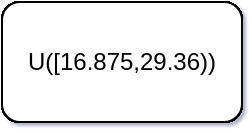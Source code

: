 <mxfile type="device" compressed="false">
    <diagram id="Structure" name="Structure">
      <mxGraphModel dx="1360" dy="864" grid="1" gridSize="10" guides="1" tooltips="1" connect="1" arrows="1" fold="1" page="1" pageScale="1" pageWidth="827" pageHeight="1169" math="0" shadow="1">
        <root>
          <mxCell id="0" />   
          <mxCell id="1" parent="0" />
        <object id="139811033649456" label="⊕">
      <mxCell style="rounded=1;whiteSpace=wrap;html=1;" vertex="1" parent="1">
          <mxGeometry x="200" y="150" width="120" height="60" as="geometry" />
      </mxCell>
    </object><object id="139811033650128" label="⊗">
      <mxCell style="rounded=1;whiteSpace=wrap;html=1;" vertex="1" parent="1">
          <mxGeometry x="200" y="150" width="120" height="60" as="geometry" />
      </mxCell>
    </object><object id="139811033505552" label="⊕">
      <mxCell style="rounded=1;whiteSpace=wrap;html=1;" vertex="1" parent="1">
          <mxGeometry x="200" y="150" width="120" height="60" as="geometry" />
      </mxCell>
    </object><object id="139811033555152" label="U([13.99,106.2))">
      <mxCell style="rounded=1;whiteSpace=wrap;html=1;" vertex="1" parent="1">
          <mxGeometry x="200" y="150" width="120" height="60" as="geometry" />
      </mxCell>
    </object><object id="139811033555056" label="U([106.2,139.2))">
      <mxCell style="rounded=1;whiteSpace=wrap;html=1;" vertex="1" parent="1">
          <mxGeometry x="200" y="150" width="120" height="60" as="geometry" />
      </mxCell>
    </object><object id="139811033555392" label="U([139.2,542.2])">
      <mxCell style="rounded=1;whiteSpace=wrap;html=1;" vertex="1" parent="1">
          <mxGeometry x="200" y="150" width="120" height="60" as="geometry" />
      </mxCell>
    </object><object id="139811033556640" label="⊕">
      <mxCell style="rounded=1;whiteSpace=wrap;html=1;" vertex="1" parent="1">
          <mxGeometry x="200" y="150" width="120" height="60" as="geometry" />
      </mxCell>
    </object><object id="139811033556688" label="U([0.008,0.041))">
      <mxCell style="rounded=1;whiteSpace=wrap;html=1;" vertex="1" parent="1">
          <mxGeometry x="200" y="150" width="120" height="60" as="geometry" />
      </mxCell>
    </object><object id="139811033555296" label="U([0.041,0.062))">
      <mxCell style="rounded=1;whiteSpace=wrap;html=1;" vertex="1" parent="1">
          <mxGeometry x="200" y="150" width="120" height="60" as="geometry" />
      </mxCell>
    </object><object id="139811033556304" label="U([0.062,0.135])">
      <mxCell style="rounded=1;whiteSpace=wrap;html=1;" vertex="1" parent="1">
          <mxGeometry x="200" y="150" width="120" height="60" as="geometry" />
      </mxCell>
    </object><object id="139811033557744" label="⊕">
      <mxCell style="rounded=1;whiteSpace=wrap;html=1;" vertex="1" parent="1">
          <mxGeometry x="200" y="150" width="120" height="60" as="geometry" />
      </mxCell>
    </object><object id="139811033557360" label="U([0.005,0.009))">
      <mxCell style="rounded=1;whiteSpace=wrap;html=1;" vertex="1" parent="1">
          <mxGeometry x="200" y="150" width="120" height="60" as="geometry" />
      </mxCell>
    </object><object id="139811033557504" label="U([0.009,0.019))">
      <mxCell style="rounded=1;whiteSpace=wrap;html=1;" vertex="1" parent="1">
          <mxGeometry x="200" y="150" width="120" height="60" as="geometry" />
      </mxCell>
    </object><object id="139811033557456" label="U([0.019,0.026))">
      <mxCell style="rounded=1;whiteSpace=wrap;html=1;" vertex="1" parent="1">
          <mxGeometry x="200" y="150" width="120" height="60" as="geometry" />
      </mxCell>
    </object><object id="139811033557552" label="U([0.026,0.041])">
      <mxCell style="rounded=1;whiteSpace=wrap;html=1;" vertex="1" parent="1">
          <mxGeometry x="200" y="150" width="120" height="60" as="geometry" />
      </mxCell>
    </object><object id="139811033558992" label="⊕">
      <mxCell style="rounded=1;whiteSpace=wrap;html=1;" vertex="1" parent="1">
          <mxGeometry x="200" y="150" width="120" height="60" as="geometry" />
      </mxCell>
    </object><object id="139811033149696" label="U([0.011,0.057))">
      <mxCell style="rounded=1;whiteSpace=wrap;html=1;" vertex="1" parent="1">
          <mxGeometry x="200" y="150" width="120" height="60" as="geometry" />
      </mxCell>
    </object><object id="139811033149504" label="U([0.057,0.082))">
      <mxCell style="rounded=1;whiteSpace=wrap;html=1;" vertex="1" parent="1">
          <mxGeometry x="200" y="150" width="120" height="60" as="geometry" />
      </mxCell>
    </object><object id="139811033149888" label="U([0.082,0.144])">
      <mxCell style="rounded=1;whiteSpace=wrap;html=1;" vertex="1" parent="1">
          <mxGeometry x="200" y="150" width="120" height="60" as="geometry" />
      </mxCell>
    </object><object id="139811033151184" label="⊕">
      <mxCell style="rounded=1;whiteSpace=wrap;html=1;" vertex="1" parent="1">
          <mxGeometry x="200" y="150" width="120" height="60" as="geometry" />
      </mxCell>
    </object><object id="139811033150896" label="U([0.001,0.006))">
      <mxCell style="rounded=1;whiteSpace=wrap;html=1;" vertex="1" parent="1">
          <mxGeometry x="200" y="150" width="120" height="60" as="geometry" />
      </mxCell>
    </object><object id="139811033150848" label="U([0.006,0.013])">
      <mxCell style="rounded=1;whiteSpace=wrap;html=1;" vertex="1" parent="1">
          <mxGeometry x="200" y="150" width="120" height="60" as="geometry" />
      </mxCell>
    </object><object id="139811033505648" label="Nominal('friendly', 'malignant')">
      <mxCell style="rounded=1;whiteSpace=wrap;html=1;" vertex="1" parent="1">
          <mxGeometry x="200" y="150" width="120" height="60" as="geometry" />
      </mxCell>
    </object><object id="139811033556928" label="⊕">
      <mxCell style="rounded=1;whiteSpace=wrap;html=1;" vertex="1" parent="1">
          <mxGeometry x="200" y="150" width="120" height="60" as="geometry" />
      </mxCell>
    </object><object id="139811033557024" label="U([361.6,1330.5))">
      <mxCell style="rounded=1;whiteSpace=wrap;html=1;" vertex="1" parent="1">
          <mxGeometry x="200" y="150" width="120" height="60" as="geometry" />
      </mxCell>
    </object><object id="139811033556976" label="U([1330.5,1500.0))">
      <mxCell style="rounded=1;whiteSpace=wrap;html=1;" vertex="1" parent="1">
          <mxGeometry x="200" y="150" width="120" height="60" as="geometry" />
      </mxCell>
    </object><object id="139811033557120" label="U([1500.0,2501.0])">
      <mxCell style="rounded=1;whiteSpace=wrap;html=1;" vertex="1" parent="1">
          <mxGeometry x="200" y="150" width="120" height="60" as="geometry" />
      </mxCell>
    </object><object id="139811033555920" label="⊕">
      <mxCell style="rounded=1;whiteSpace=wrap;html=1;" vertex="1" parent="1">
          <mxGeometry x="200" y="150" width="120" height="60" as="geometry" />
      </mxCell>
    </object><object id="139811033150368" label="U([0.046,0.102))">
      <mxCell style="rounded=1;whiteSpace=wrap;html=1;" vertex="1" parent="1">
          <mxGeometry x="200" y="150" width="120" height="60" as="geometry" />
      </mxCell>
    </object><object id="139811033150464" label="U([0.202,0.244))">
      <mxCell style="rounded=1;whiteSpace=wrap;html=1;" vertex="1" parent="1">
          <mxGeometry x="200" y="150" width="120" height="60" as="geometry" />
      </mxCell>
    </object><object id="139811033150704" label="U([0.244,0.345])">
      <mxCell style="rounded=1;whiteSpace=wrap;html=1;" vertex="1" parent="1">
          <mxGeometry x="200" y="150" width="120" height="60" as="geometry" />
      </mxCell>
    </object><object id="139811033152048" label="U([0.132,0.202))">
      <mxCell style="rounded=1;whiteSpace=wrap;html=1;" vertex="1" parent="1">
          <mxGeometry x="200" y="150" width="120" height="60" as="geometry" />
      </mxCell>
    </object><object id="139811033150512" label="U([0.102,0.126))">
      <mxCell style="rounded=1;whiteSpace=wrap;html=1;" vertex="1" parent="1">
          <mxGeometry x="200" y="150" width="120" height="60" as="geometry" />
      </mxCell>
    </object><object id="139811033152480" label="U([0.126,0.132))">
      <mxCell style="rounded=1;whiteSpace=wrap;html=1;" vertex="1" parent="1">
          <mxGeometry x="200" y="150" width="120" height="60" as="geometry" />
      </mxCell>
    </object><object id="139811033153008" label="⊕">
      <mxCell style="rounded=1;whiteSpace=wrap;html=1;" vertex="1" parent="1">
          <mxGeometry x="200" y="150" width="120" height="60" as="geometry" />
      </mxCell>
    </object><object id="139811033182416" label="U([0.02,0.051))">
      <mxCell style="rounded=1;whiteSpace=wrap;html=1;" vertex="1" parent="1">
          <mxGeometry x="200" y="150" width="120" height="60" as="geometry" />
      </mxCell>
    </object><object id="139811033182320" label="U([0.051,0.11))">
      <mxCell style="rounded=1;whiteSpace=wrap;html=1;" vertex="1" parent="1">
          <mxGeometry x="200" y="150" width="120" height="60" as="geometry" />
      </mxCell>
    </object><object id="139811033182272" label="U([0.11,0.151))">
      <mxCell style="rounded=1;whiteSpace=wrap;html=1;" vertex="1" parent="1">
          <mxGeometry x="200" y="150" width="120" height="60" as="geometry" />
      </mxCell>
    </object><object id="139811033182656" label="U([0.151,0.201])">
      <mxCell style="rounded=1;whiteSpace=wrap;html=1;" vertex="1" parent="1">
          <mxGeometry x="200" y="150" width="120" height="60" as="geometry" />
      </mxCell>
    </object><object id="139811033184000" label="⊕">
      <mxCell style="rounded=1;whiteSpace=wrap;html=1;" vertex="1" parent="1">
          <mxGeometry x="200" y="150" width="120" height="60" as="geometry" />
      </mxCell>
    </object><object id="139811033184096" label="U([0.091,0.231))">
      <mxCell style="rounded=1;whiteSpace=wrap;html=1;" vertex="1" parent="1">
          <mxGeometry x="200" y="150" width="120" height="60" as="geometry" />
      </mxCell>
    </object><object id="139811033184048" label="U([0.231,0.264))">
      <mxCell style="rounded=1;whiteSpace=wrap;html=1;" vertex="1" parent="1">
          <mxGeometry x="200" y="150" width="120" height="60" as="geometry" />
      </mxCell>
    </object><object id="139811033184144" label="U([0.264,0.427])">
      <mxCell style="rounded=1;whiteSpace=wrap;html=1;" vertex="1" parent="1">
          <mxGeometry x="200" y="150" width="120" height="60" as="geometry" />
      </mxCell>
    </object><object id="139811033183808" label="U([0.024,0.073))">
      <mxCell style="rounded=1;whiteSpace=wrap;html=1;" vertex="1" parent="1">
          <mxGeometry x="200" y="150" width="120" height="60" as="geometry" />
      </mxCell>
    </object><object id="139811033184192" label="U([0.073,0.091))">
      <mxCell style="rounded=1;whiteSpace=wrap;html=1;" vertex="1" parent="1">
          <mxGeometry x="200" y="150" width="120" height="60" as="geometry" />
      </mxCell>
    </object><object id="139811033185920" label="⊕">
      <mxCell style="rounded=1;whiteSpace=wrap;html=1;" vertex="1" parent="1">
          <mxGeometry x="200" y="150" width="120" height="60" as="geometry" />
      </mxCell>
    </object><object id="139811033185632" label="U([0.05,0.069))">
      <mxCell style="rounded=1;whiteSpace=wrap;html=1;" vertex="1" parent="1">
          <mxGeometry x="200" y="150" width="120" height="60" as="geometry" />
      </mxCell>
    </object><object id="139811033186016" label="U([0.069,0.076))">
      <mxCell style="rounded=1;whiteSpace=wrap;html=1;" vertex="1" parent="1">
          <mxGeometry x="200" y="150" width="120" height="60" as="geometry" />
      </mxCell>
    </object><object id="139811033185728" label="U([0.076,0.097])">
      <mxCell style="rounded=1;whiteSpace=wrap;html=1;" vertex="1" parent="1">
          <mxGeometry x="200" y="150" width="120" height="60" as="geometry" />
      </mxCell>
    </object><object id="139811033186160" label="⊕">
      <mxCell style="rounded=1;whiteSpace=wrap;html=1;" vertex="1" parent="1">
          <mxGeometry x="200" y="150" width="120" height="60" as="geometry" />
      </mxCell>
    </object><object id="139811033219760" label="U([71.9,85.34))">
      <mxCell style="rounded=1;whiteSpace=wrap;html=1;" vertex="1" parent="1">
          <mxGeometry x="200" y="150" width="120" height="60" as="geometry" />
      </mxCell>
    </object><object id="139811033219904" label="U([85.34,138.5))">
      <mxCell style="rounded=1;whiteSpace=wrap;html=1;" vertex="1" parent="1">
          <mxGeometry x="200" y="150" width="120" height="60" as="geometry" />
      </mxCell>
    </object><object id="139811033219856" label="U([138.5,153.15))">
      <mxCell style="rounded=1;whiteSpace=wrap;html=1;" vertex="1" parent="1">
          <mxGeometry x="200" y="150" width="120" height="60" as="geometry" />
      </mxCell>
    </object><object id="139811033219952" label="U([153.15,188.5])">
      <mxCell style="rounded=1;whiteSpace=wrap;html=1;" vertex="1" parent="1">
          <mxGeometry x="200" y="150" width="120" height="60" as="geometry" />
      </mxCell>
    </object><object id="139811033221584" label="⊕">
      <mxCell style="rounded=1;whiteSpace=wrap;html=1;" vertex="1" parent="1">
          <mxGeometry x="200" y="150" width="120" height="60" as="geometry" />
      </mxCell>
    </object><object id="139811033221344" label="U([10.95,13.415))">
      <mxCell style="rounded=1;whiteSpace=wrap;html=1;" vertex="1" parent="1">
          <mxGeometry x="200" y="150" width="120" height="60" as="geometry" />
      </mxCell>
    </object><object id="139811033221680" label="U([13.415,21.13))">
      <mxCell style="rounded=1;whiteSpace=wrap;html=1;" vertex="1" parent="1">
          <mxGeometry x="200" y="150" width="120" height="60" as="geometry" />
      </mxCell>
    </object><object id="139811033221632" label="U([21.13,23.24))">
      <mxCell style="rounded=1;whiteSpace=wrap;html=1;" vertex="1" parent="1">
          <mxGeometry x="200" y="150" width="120" height="60" as="geometry" />
      </mxCell>
    </object><object id="139811033221728" label="U([23.24,28.11])">
      <mxCell style="rounded=1;whiteSpace=wrap;html=1;" vertex="1" parent="1">
          <mxGeometry x="200" y="150" width="120" height="60" as="geometry" />
      </mxCell>
    </object><object id="139811033223024" label="⊕">
      <mxCell style="rounded=1;whiteSpace=wrap;html=1;" vertex="1" parent="1">
          <mxGeometry x="200" y="150" width="120" height="60" as="geometry" />
      </mxCell>
    </object><object id="139811033219808" label="U([0.119,0.145])">
      <mxCell style="rounded=1;whiteSpace=wrap;html=1;" vertex="1" parent="1">
          <mxGeometry x="200" y="150" width="120" height="60" as="geometry" />
      </mxCell>
    </object><object id="139811033222976" label="U([0.089,0.119))">
      <mxCell style="rounded=1;whiteSpace=wrap;html=1;" vertex="1" parent="1">
          <mxGeometry x="200" y="150" width="120" height="60" as="geometry" />
      </mxCell>
    </object><object id="139811033222928" label="U([0.074,0.084))">
      <mxCell style="rounded=1;whiteSpace=wrap;html=1;" vertex="1" parent="1">
          <mxGeometry x="200" y="150" width="120" height="60" as="geometry" />
      </mxCell>
    </object><object id="139811033221008" label="U([0.084,0.089))">
      <mxCell style="rounded=1;whiteSpace=wrap;html=1;" vertex="1" parent="1">
          <mxGeometry x="200" y="150" width="120" height="60" as="geometry" />
      </mxCell>
    </object><object id="139811033219280" label="⊕">
      <mxCell style="rounded=1;whiteSpace=wrap;html=1;" vertex="1" parent="1">
          <mxGeometry x="200" y="150" width="120" height="60" as="geometry" />
      </mxCell>
    </object><object id="139811033184672" label="U([0.171,0.22))">
      <mxCell style="rounded=1;whiteSpace=wrap;html=1;" vertex="1" parent="1">
          <mxGeometry x="200" y="150" width="120" height="60" as="geometry" />
      </mxCell>
    </object><object id="139811033185584" label="U([0.22,0.241))">
      <mxCell style="rounded=1;whiteSpace=wrap;html=1;" vertex="1" parent="1">
          <mxGeometry x="200" y="150" width="120" height="60" as="geometry" />
      </mxCell>
    </object><object id="139811033185200" label="U([0.241,0.304])">
      <mxCell style="rounded=1;whiteSpace=wrap;html=1;" vertex="1" parent="1">
          <mxGeometry x="200" y="150" width="120" height="60" as="geometry" />
      </mxCell>
    </object><object id="139811033184480" label="U([0.131,0.155))">
      <mxCell style="rounded=1;whiteSpace=wrap;html=1;" vertex="1" parent="1">
          <mxGeometry x="200" y="150" width="120" height="60" as="geometry" />
      </mxCell>
    </object><object id="139811033184336" label="U([0.155,0.162))">
      <mxCell style="rounded=1;whiteSpace=wrap;html=1;" vertex="1" parent="1">
          <mxGeometry x="200" y="150" width="120" height="60" as="geometry" />
      </mxCell>
    </object><object id="139811033556016" label="U([0.162,0.171))">
      <mxCell style="rounded=1;whiteSpace=wrap;html=1;" vertex="1" parent="1">
          <mxGeometry x="200" y="150" width="120" height="60" as="geometry" />
      </mxCell>
    </object><object id="139811033182512" label="⊕">
      <mxCell style="rounded=1;whiteSpace=wrap;html=1;" vertex="1" parent="1">
          <mxGeometry x="200" y="150" width="120" height="60" as="geometry" />
      </mxCell>
    </object><object id="139811033558752" label="U([27.105,39.28])">
      <mxCell style="rounded=1;whiteSpace=wrap;html=1;" vertex="1" parent="1">
          <mxGeometry x="200" y="150" width="120" height="60" as="geometry" />
      </mxCell>
    </object><object id="139811033556064" label="U([10.38,16.625))">
      <mxCell style="rounded=1;whiteSpace=wrap;html=1;" vertex="1" parent="1">
          <mxGeometry x="200" y="150" width="120" height="60" as="geometry" />
      </mxCell>
    </object><object id="139811033152192" label="U([16.625,27.105))">
      <mxCell style="rounded=1;whiteSpace=wrap;html=1;" vertex="1" parent="1">
          <mxGeometry x="200" y="150" width="120" height="60" as="geometry" />
      </mxCell>
    </object><object id="139811033558608" label="⊕">
      <mxCell style="rounded=1;whiteSpace=wrap;html=1;" vertex="1" parent="1">
          <mxGeometry x="200" y="150" width="120" height="60" as="geometry" />
      </mxCell>
    </object><object id="139811033151472" label="U([1.334,4.9))">
      <mxCell style="rounded=1;whiteSpace=wrap;html=1;" vertex="1" parent="1">
          <mxGeometry x="200" y="150" width="120" height="60" as="geometry" />
      </mxCell>
    </object><object id="139811033150320" label="U([4.9,7.777))">
      <mxCell style="rounded=1;whiteSpace=wrap;html=1;" vertex="1" parent="1">
          <mxGeometry x="200" y="150" width="120" height="60" as="geometry" />
      </mxCell>
    </object><object id="139811033256048" label="U([7.777,21.98])">
      <mxCell style="rounded=1;whiteSpace=wrap;html=1;" vertex="1" parent="1">
          <mxGeometry x="200" y="150" width="120" height="60" as="geometry" />
      </mxCell>
    </object><object id="139811033150752" label="⊕">
      <mxCell style="rounded=1;whiteSpace=wrap;html=1;" vertex="1" parent="1">
          <mxGeometry x="200" y="150" width="120" height="60" as="geometry" />
      </mxCell>
    </object><object id="139811033256816" label="U([0.194,0.839))">
      <mxCell style="rounded=1;whiteSpace=wrap;html=1;" vertex="1" parent="1">
          <mxGeometry x="200" y="150" width="120" height="60" as="geometry" />
      </mxCell>
    </object><object id="139811033256720" label="U([0.839,1.103))">
      <mxCell style="rounded=1;whiteSpace=wrap;html=1;" vertex="1" parent="1">
          <mxGeometry x="200" y="150" width="120" height="60" as="geometry" />
      </mxCell>
    </object><object id="139811033257200" label="U([1.103,2.873])">
      <mxCell style="rounded=1;whiteSpace=wrap;html=1;" vertex="1" parent="1">
          <mxGeometry x="200" y="150" width="120" height="60" as="geometry" />
      </mxCell>
    </object><object id="139811033258496" label="⊕">
      <mxCell style="rounded=1;whiteSpace=wrap;html=1;" vertex="1" parent="1">
          <mxGeometry x="200" y="150" width="120" height="60" as="geometry" />
      </mxCell>
    </object><object id="139811033258256" label="U([0.004,0.008))">
      <mxCell style="rounded=1;whiteSpace=wrap;html=1;" vertex="1" parent="1">
          <mxGeometry x="200" y="150" width="120" height="60" as="geometry" />
      </mxCell>
    </object><object id="139811033258208" label="U([0.008,0.011))">
      <mxCell style="rounded=1;whiteSpace=wrap;html=1;" vertex="1" parent="1">
          <mxGeometry x="200" y="150" width="120" height="60" as="geometry" />
      </mxCell>
    </object><object id="139811033258304" label="U([0.011,0.031])">
      <mxCell style="rounded=1;whiteSpace=wrap;html=1;" vertex="1" parent="1">
          <mxGeometry x="200" y="150" width="120" height="60" as="geometry" />
      </mxCell>
    </object><object id="139811033258160" label="U([0.003,0.004))">
      <mxCell style="rounded=1;whiteSpace=wrap;html=1;" vertex="1" parent="1">
          <mxGeometry x="200" y="150" width="120" height="60" as="geometry" />
      </mxCell>
    </object><object id="139811033258448" label="U([0.004,0.004))">
      <mxCell style="rounded=1;whiteSpace=wrap;html=1;" vertex="1" parent="1">
          <mxGeometry x="200" y="150" width="120" height="60" as="geometry" />
      </mxCell>
    </object><object id="139811033259984" label="⊕">
      <mxCell style="rounded=1;whiteSpace=wrap;html=1;" vertex="1" parent="1">
          <mxGeometry x="200" y="150" width="120" height="60" as="geometry" />
      </mxCell>
    </object><object id="139811033297056" label="U([0.013,0.024))">
      <mxCell style="rounded=1;whiteSpace=wrap;html=1;" vertex="1" parent="1">
          <mxGeometry x="200" y="150" width="120" height="60" as="geometry" />
      </mxCell>
    </object><object id="139811033297296" label="U([0.024,0.032))">
      <mxCell style="rounded=1;whiteSpace=wrap;html=1;" vertex="1" parent="1">
          <mxGeometry x="200" y="150" width="120" height="60" as="geometry" />
      </mxCell>
    </object><object id="139811033297104" label="U([0.032,0.079])">
      <mxCell style="rounded=1;whiteSpace=wrap;html=1;" vertex="1" parent="1">
          <mxGeometry x="200" y="150" width="120" height="60" as="geometry" />
      </mxCell>
    </object><object id="139811033297152" label="U([0.008,0.011))">
      <mxCell style="rounded=1;whiteSpace=wrap;html=1;" vertex="1" parent="1">
          <mxGeometry x="200" y="150" width="120" height="60" as="geometry" />
      </mxCell>
    </object><object id="139811033296960" label="U([0.011,0.013))">
      <mxCell style="rounded=1;whiteSpace=wrap;html=1;" vertex="1" parent="1">
          <mxGeometry x="200" y="150" width="120" height="60" as="geometry" />
      </mxCell>
    </object><object id="139811033298976" label="⊕">
      <mxCell style="rounded=1;whiteSpace=wrap;html=1;" vertex="1" parent="1">
          <mxGeometry x="200" y="150" width="120" height="60" as="geometry" />
      </mxCell>
    </object><object id="139811033299072" label="U([0.362,0.627))">
      <mxCell style="rounded=1;whiteSpace=wrap;html=1;" vertex="1" parent="1">
          <mxGeometry x="200" y="150" width="120" height="60" as="geometry" />
      </mxCell>
    </object><object id="139811033298832" label="U([0.627,1.63))">
      <mxCell style="rounded=1;whiteSpace=wrap;html=1;" vertex="1" parent="1">
          <mxGeometry x="200" y="150" width="120" height="60" as="geometry" />
      </mxCell>
    </object><object id="139811033298688" label="U([1.63,1.946))">
      <mxCell style="rounded=1;whiteSpace=wrap;html=1;" vertex="1" parent="1">
          <mxGeometry x="200" y="150" width="120" height="60" as="geometry" />
      </mxCell>
    </object><object id="139811033258688" label="U([1.946,3.568])">
      <mxCell style="rounded=1;whiteSpace=wrap;html=1;" vertex="1" parent="1">
          <mxGeometry x="200" y="150" width="120" height="60" as="geometry" />
      </mxCell>
    </object><object id="139811033256768" label="⊕">
      <mxCell style="rounded=1;whiteSpace=wrap;html=1;" vertex="1" parent="1">
          <mxGeometry x="200" y="150" width="120" height="60" as="geometry" />
      </mxCell>
    </object><object id="139811033257824" label="U([508.1,2024.5))">
      <mxCell style="rounded=1;whiteSpace=wrap;html=1;" vertex="1" parent="1">
          <mxGeometry x="200" y="150" width="120" height="60" as="geometry" />
      </mxCell>
    </object><object id="139811033257632" label="U([2024.5,2530.5))">
      <mxCell style="rounded=1;whiteSpace=wrap;html=1;" vertex="1" parent="1">
          <mxGeometry x="200" y="150" width="120" height="60" as="geometry" />
      </mxCell>
    </object><object id="139811033257920" label="U([2530.5,4254.0])">
      <mxCell style="rounded=1;whiteSpace=wrap;html=1;" vertex="1" parent="1">
          <mxGeometry x="200" y="150" width="120" height="60" as="geometry" />
      </mxCell>
    </object><object id="139811033256336" label="⊕">
      <mxCell style="rounded=1;whiteSpace=wrap;html=1;" vertex="1" parent="1">
          <mxGeometry x="200" y="150" width="120" height="60" as="geometry" />
      </mxCell>
    </object><object id="139811033558656" label="U([0.051,0.18))">
      <mxCell style="rounded=1;whiteSpace=wrap;html=1;" vertex="1" parent="1">
          <mxGeometry x="200" y="150" width="120" height="60" as="geometry" />
      </mxCell>
    </object><object id="139811033555104" label="U([0.18,0.475))">
      <mxCell style="rounded=1;whiteSpace=wrap;html=1;" vertex="1" parent="1">
          <mxGeometry x="200" y="150" width="120" height="60" as="geometry" />
      </mxCell>
    </object><object id="139811033558944" label="U([0.475,0.621))">
      <mxCell style="rounded=1;whiteSpace=wrap;html=1;" vertex="1" parent="1">
          <mxGeometry x="200" y="150" width="120" height="60" as="geometry" />
      </mxCell>
    </object><object id="139811033185392" label="U([0.621,1.058])">
      <mxCell style="rounded=1;whiteSpace=wrap;html=1;" vertex="1" parent="1">
          <mxGeometry x="200" y="150" width="120" height="60" as="geometry" />
      </mxCell>
    </object><object id="139811033185248" label="⊕">
      <mxCell style="rounded=1;whiteSpace=wrap;html=1;" vertex="1" parent="1">
          <mxGeometry x="200" y="150" width="120" height="60" as="geometry" />
      </mxCell>
    </object><object id="139811033299264" label="U([0.029,0.11))">
      <mxCell style="rounded=1;whiteSpace=wrap;html=1;" vertex="1" parent="1">
          <mxGeometry x="200" y="150" width="120" height="60" as="geometry" />
      </mxCell>
    </object><object id="139811033299456" label="U([0.11,0.226))">
      <mxCell style="rounded=1;whiteSpace=wrap;html=1;" vertex="1" parent="1">
          <mxGeometry x="200" y="150" width="120" height="60" as="geometry" />
      </mxCell>
    </object><object id="139811033298304" label="U([0.226,0.291])">
      <mxCell style="rounded=1;whiteSpace=wrap;html=1;" vertex="1" parent="1">
          <mxGeometry x="200" y="150" width="120" height="60" as="geometry" />
      </mxCell>
    </object><object id="139811033300224" label="⊕">
      <mxCell style="rounded=1;whiteSpace=wrap;html=1;" vertex="1" parent="1">
          <mxGeometry x="200" y="150" width="120" height="60" as="geometry" />
      </mxCell>
    </object><object id="139811033299888" label="U([0.71,1.17])">
      <mxCell style="rounded=1;whiteSpace=wrap;html=1;" vertex="1" parent="1">
          <mxGeometry x="200" y="150" width="120" height="60" as="geometry" />
      </mxCell>
    </object><object id="139811033299840" label="U([0.024,0.223))">
      <mxCell style="rounded=1;whiteSpace=wrap;html=1;" vertex="1" parent="1">
          <mxGeometry x="200" y="150" width="120" height="60" as="geometry" />
      </mxCell>
    </object><object id="139811033299984" label="U([0.223,0.71))">
      <mxCell style="rounded=1;whiteSpace=wrap;html=1;" vertex="1" parent="1">
          <mxGeometry x="200" y="150" width="120" height="60" as="geometry" />
      </mxCell>
    </object><object id="139811033300656" label="⊕">
      <mxCell style="rounded=1;whiteSpace=wrap;html=1;" vertex="1" parent="1">
          <mxGeometry x="200" y="150" width="120" height="60" as="geometry" />
      </mxCell>
    </object><object id="139811033321920" label="U([0.074,0.107))">
      <mxCell style="rounded=1;whiteSpace=wrap;html=1;" vertex="1" parent="1">
          <mxGeometry x="200" y="150" width="120" height="60" as="geometry" />
      </mxCell>
    </object><object id="139811033321872" label="U([0.107,0.129))">
      <mxCell style="rounded=1;whiteSpace=wrap;html=1;" vertex="1" parent="1">
          <mxGeometry x="200" y="150" width="120" height="60" as="geometry" />
      </mxCell>
    </object><object id="139811033321968" label="U([0.129,0.207])">
      <mxCell style="rounded=1;whiteSpace=wrap;html=1;" vertex="1" parent="1">
          <mxGeometry x="200" y="150" width="120" height="60" as="geometry" />
      </mxCell>
    </object><object id="139811033321824" label="U([0.055,0.063))">
      <mxCell style="rounded=1;whiteSpace=wrap;html=1;" vertex="1" parent="1">
          <mxGeometry x="200" y="150" width="120" height="60" as="geometry" />
      </mxCell>
    </object><object id="139811033322112" label="U([0.063,0.074))">
      <mxCell style="rounded=1;whiteSpace=wrap;html=1;" vertex="1" parent="1">
          <mxGeometry x="200" y="150" width="120" height="60" as="geometry" />
      </mxCell>
    </object><object id="139811033323936" label="⊕">
      <mxCell style="rounded=1;whiteSpace=wrap;html=1;" vertex="1" parent="1">
          <mxGeometry x="200" y="150" width="120" height="60" as="geometry" />
      </mxCell>
    </object><object id="139811033324032" label="U([85.1,102.35))">
      <mxCell style="rounded=1;whiteSpace=wrap;html=1;" vertex="1" parent="1">
          <mxGeometry x="200" y="150" width="120" height="60" as="geometry" />
      </mxCell>
    </object><object id="139811033323792" label="U([102.35,171.55))">
      <mxCell style="rounded=1;whiteSpace=wrap;html=1;" vertex="1" parent="1">
          <mxGeometry x="200" y="150" width="120" height="60" as="geometry" />
      </mxCell>
    </object><object id="139811033323648" label="U([171.55,188.25))">
      <mxCell style="rounded=1;whiteSpace=wrap;html=1;" vertex="1" parent="1">
          <mxGeometry x="200" y="150" width="120" height="60" as="geometry" />
      </mxCell>
    </object><object id="139811033323840" label="U([188.25,251.2])">
      <mxCell style="rounded=1;whiteSpace=wrap;html=1;" vertex="1" parent="1">
          <mxGeometry x="200" y="150" width="120" height="60" as="geometry" />
      </mxCell>
    </object><object id="139811033325376" label="⊕">
      <mxCell style="rounded=1;whiteSpace=wrap;html=1;" vertex="1" parent="1">
          <mxGeometry x="200" y="150" width="120" height="60" as="geometry" />
      </mxCell>
    </object><object id="139811033350208" label="U([12.84,15.48))">
      <mxCell style="rounded=1;whiteSpace=wrap;html=1;" vertex="1" parent="1">
          <mxGeometry x="200" y="150" width="120" height="60" as="geometry" />
      </mxCell>
    </object><object id="139811033350352" label="U([15.48,26.185))">
      <mxCell style="rounded=1;whiteSpace=wrap;html=1;" vertex="1" parent="1">
          <mxGeometry x="200" y="150" width="120" height="60" as="geometry" />
      </mxCell>
    </object><object id="139811033350544" label="U([26.185,28.295))">
      <mxCell style="rounded=1;whiteSpace=wrap;html=1;" vertex="1" parent="1">
          <mxGeometry x="200" y="150" width="120" height="60" as="geometry" />
      </mxCell>
    </object><object id="139811033350736" label="U([28.295,36.04])">
      <mxCell style="rounded=1;whiteSpace=wrap;html=1;" vertex="1" parent="1">
          <mxGeometry x="200" y="150" width="120" height="60" as="geometry" />
      </mxCell>
    </object><object id="139811033351600" label="⊕">
      <mxCell style="rounded=1;whiteSpace=wrap;html=1;" vertex="1" parent="1">
          <mxGeometry x="200" y="150" width="120" height="60" as="geometry" />
      </mxCell>
    </object><object id="139811033351696" label="U([0.123,0.171))">
      <mxCell style="rounded=1;whiteSpace=wrap;html=1;" vertex="1" parent="1">
          <mxGeometry x="200" y="150" width="120" height="60" as="geometry" />
      </mxCell>
    </object><object id="139811033351648" label="U([0.171,0.18))">
      <mxCell style="rounded=1;whiteSpace=wrap;html=1;" vertex="1" parent="1">
          <mxGeometry x="200" y="150" width="120" height="60" as="geometry" />
      </mxCell>
    </object><object id="139811033351744" label="U([0.18,0.223])">
      <mxCell style="rounded=1;whiteSpace=wrap;html=1;" vertex="1" parent="1">
          <mxGeometry x="200" y="150" width="120" height="60" as="geometry" />
      </mxCell>
    </object><object id="139811033351408" label="U([0.088,0.113))">
      <mxCell style="rounded=1;whiteSpace=wrap;html=1;" vertex="1" parent="1">
          <mxGeometry x="200" y="150" width="120" height="60" as="geometry" />
      </mxCell>
    </object><object id="139811033325184" label="U([0.113,0.123))">
      <mxCell style="rounded=1;whiteSpace=wrap;html=1;" vertex="1" parent="1">
          <mxGeometry x="200" y="150" width="120" height="60" as="geometry" />
      </mxCell>
    </object><object id="139811033323312" label="⊕">
      <mxCell style="rounded=1;whiteSpace=wrap;html=1;" vertex="1" parent="1">
          <mxGeometry x="200" y="150" width="120" height="60" as="geometry" />
      </mxCell>
    </object><object id="139811033322496" label="U([0.157,0.244))">
      <mxCell style="rounded=1;whiteSpace=wrap;html=1;" vertex="1" parent="1">
          <mxGeometry x="200" y="150" width="120" height="60" as="geometry" />
      </mxCell>
    </object><object id="139811033323168" label="U([0.244,0.372))">
      <mxCell style="rounded=1;whiteSpace=wrap;html=1;" vertex="1" parent="1">
          <mxGeometry x="200" y="150" width="120" height="60" as="geometry" />
      </mxCell>
    </object><object id="139811033323264" label="U([0.372,0.441))">
      <mxCell style="rounded=1;whiteSpace=wrap;html=1;" vertex="1" parent="1">
          <mxGeometry x="200" y="150" width="120" height="60" as="geometry" />
      </mxCell>
    </object><object id="139811033324080" label="U([0.441,0.664])">
      <mxCell style="rounded=1;whiteSpace=wrap;html=1;" vertex="1" parent="1">
          <mxGeometry x="200" y="150" width="120" height="60" as="geometry" />
      </mxCell>
    </object><object id="139811033505600" label="⊕">
      <mxCell style="rounded=1;whiteSpace=wrap;html=1;" vertex="1" parent="1">
          <mxGeometry x="200" y="150" width="120" height="60" as="geometry" />
      </mxCell>
    </object><object id="139811033300800" label="U([24.06,35.77))">
      <mxCell style="rounded=1;whiteSpace=wrap;html=1;" vertex="1" parent="1">
          <mxGeometry x="200" y="150" width="120" height="60" as="geometry" />
      </mxCell>
    </object><object id="139811033300896" label="U([35.77,38.85))">
      <mxCell style="rounded=1;whiteSpace=wrap;html=1;" vertex="1" parent="1">
          <mxGeometry x="200" y="150" width="120" height="60" as="geometry" />
      </mxCell>
    </object><object id="139811033300128" label="U([38.85,49.54])">
      <mxCell style="rounded=1;whiteSpace=wrap;html=1;" vertex="1" parent="1">
          <mxGeometry x="200" y="150" width="120" height="60" as="geometry" />
      </mxCell>
    </object><object id="139811033297200" label="U([16.67,21.36))">
      <mxCell style="rounded=1;whiteSpace=wrap;html=1;" vertex="1" parent="1">
          <mxGeometry x="200" y="150" width="120" height="60" as="geometry" />
      </mxCell>
    </object><object id="139811033299600" label="U([21.36,24.06))">
      <mxCell style="rounded=1;whiteSpace=wrap;html=1;" vertex="1" parent="1">
          <mxGeometry x="200" y="150" width="120" height="60" as="geometry" />
      </mxCell>
    </object><object id="139811033300752" label="⊗">
      <mxCell style="rounded=1;whiteSpace=wrap;html=1;" vertex="1" parent="1">
          <mxGeometry x="200" y="150" width="120" height="60" as="geometry" />
      </mxCell>
    </object><object id="139811033219520" label="⊕">
      <mxCell style="rounded=1;whiteSpace=wrap;html=1;" vertex="1" parent="1">
          <mxGeometry x="200" y="150" width="120" height="60" as="geometry" />
      </mxCell>
    </object><object id="139811033219376" label="U([6.802,25.22])">
      <mxCell style="rounded=1;whiteSpace=wrap;html=1;" vertex="1" parent="1">
          <mxGeometry x="200" y="150" width="120" height="60" as="geometry" />
      </mxCell>
    </object><object id="139811033324896" label="⊕">
      <mxCell style="rounded=1;whiteSpace=wrap;html=1;" vertex="1" parent="1">
          <mxGeometry x="200" y="150" width="120" height="60" as="geometry" />
      </mxCell>
    </object><object id="139811033259600" label="U([0.008,0.022))">
      <mxCell style="rounded=1;whiteSpace=wrap;html=1;" vertex="1" parent="1">
          <mxGeometry x="200" y="150" width="120" height="60" as="geometry" />
      </mxCell>
    </object><object id="139811033259744" label="U([0.022,0.035))">
      <mxCell style="rounded=1;whiteSpace=wrap;html=1;" vertex="1" parent="1">
          <mxGeometry x="200" y="150" width="120" height="60" as="geometry" />
      </mxCell>
    </object><object id="139811033352464" label="U([0.002,0.006))">
      <mxCell style="rounded=1;whiteSpace=wrap;html=1;" vertex="1" parent="1">
          <mxGeometry x="200" y="150" width="120" height="60" as="geometry" />
      </mxCell>
    </object><object id="139811033350304" label="U([0.006,0.008))">
      <mxCell style="rounded=1;whiteSpace=wrap;html=1;" vertex="1" parent="1">
          <mxGeometry x="200" y="150" width="120" height="60" as="geometry" />
      </mxCell>
    </object><object id="139811033352560" label="U([0.035,0.046))">
      <mxCell style="rounded=1;whiteSpace=wrap;html=1;" vertex="1" parent="1">
          <mxGeometry x="200" y="150" width="120" height="60" as="geometry" />
      </mxCell>
    </object><object id="139811033351024" label="U([0.046,0.076])">
      <mxCell style="rounded=1;whiteSpace=wrap;html=1;" vertex="1" parent="1">
          <mxGeometry x="200" y="150" width="120" height="60" as="geometry" />
      </mxCell>
    </object><object id="139811033259888" label="⊕">
      <mxCell style="rounded=1;whiteSpace=wrap;html=1;" vertex="1" parent="1">
          <mxGeometry x="200" y="150" width="120" height="60" as="geometry" />
      </mxCell>
    </object><object id="139811033353184" label="U([0.014,0.029])">
      <mxCell style="rounded=1;whiteSpace=wrap;html=1;" vertex="1" parent="1">
          <mxGeometry x="200" y="150" width="120" height="60" as="geometry" />
      </mxCell>
    </object><object id="139811033352944" label="U([0.0,0.003))">
      <mxCell style="rounded=1;whiteSpace=wrap;html=1;" vertex="1" parent="1">
          <mxGeometry x="200" y="150" width="120" height="60" as="geometry" />
      </mxCell>
    </object><object id="139811033353280" label="U([0.003,0.005))">
      <mxCell style="rounded=1;whiteSpace=wrap;html=1;" vertex="1" parent="1">
          <mxGeometry x="200" y="150" width="120" height="60" as="geometry" />
      </mxCell>
    </object><object id="139811033352080" label="U([0.005,0.01))">
      <mxCell style="rounded=1;whiteSpace=wrap;html=1;" vertex="1" parent="1">
          <mxGeometry x="200" y="150" width="120" height="60" as="geometry" />
      </mxCell>
    </object><object id="139811033353424" label="U([0.01,0.014))">
      <mxCell style="rounded=1;whiteSpace=wrap;html=1;" vertex="1" parent="1">
          <mxGeometry x="200" y="150" width="120" height="60" as="geometry" />
      </mxCell>
    </object><object id="139811033354144" label="⊕">
      <mxCell style="rounded=1;whiteSpace=wrap;html=1;" vertex="1" parent="1">
          <mxGeometry x="200" y="150" width="120" height="60" as="geometry" />
      </mxCell>
    </object><object id="139811033014816" label="U([0.0,0.026))">
      <mxCell style="rounded=1;whiteSpace=wrap;html=1;" vertex="1" parent="1">
          <mxGeometry x="200" y="150" width="120" height="60" as="geometry" />
      </mxCell>
    </object><object id="139811033015200" label="U([0.026,0.044))">
      <mxCell style="rounded=1;whiteSpace=wrap;html=1;" vertex="1" parent="1">
          <mxGeometry x="200" y="150" width="120" height="60" as="geometry" />
      </mxCell>
    </object><object id="139811033014768" label="U([0.044,0.062))">
      <mxCell style="rounded=1;whiteSpace=wrap;html=1;" vertex="1" parent="1">
          <mxGeometry x="200" y="150" width="120" height="60" as="geometry" />
      </mxCell>
    </object><object id="139811033015440" label="U([0.062,0.153])">
      <mxCell style="rounded=1;whiteSpace=wrap;html=1;" vertex="1" parent="1">
          <mxGeometry x="200" y="150" width="120" height="60" as="geometry" />
      </mxCell>
    </object><object id="139811033016544" label="⊕">
      <mxCell style="rounded=1;whiteSpace=wrap;html=1;" vertex="1" parent="1">
          <mxGeometry x="200" y="150" width="120" height="60" as="geometry" />
      </mxCell>
    </object><object id="139811033016304" label="U([0.001,0.002))">
      <mxCell style="rounded=1;whiteSpace=wrap;html=1;" vertex="1" parent="1">
          <mxGeometry x="200" y="150" width="120" height="60" as="geometry" />
      </mxCell>
    </object><object id="139811033016640" label="U([0.002,0.003))">
      <mxCell style="rounded=1;whiteSpace=wrap;html=1;" vertex="1" parent="1">
          <mxGeometry x="200" y="150" width="120" height="60" as="geometry" />
      </mxCell>
    </object><object id="139811033016592" label="U([0.003,0.005))">
      <mxCell style="rounded=1;whiteSpace=wrap;html=1;" vertex="1" parent="1">
          <mxGeometry x="200" y="150" width="120" height="60" as="geometry" />
      </mxCell>
    </object><object id="139811033016352" label="U([0.005,0.006))">
      <mxCell style="rounded=1;whiteSpace=wrap;html=1;" vertex="1" parent="1">
          <mxGeometry x="200" y="150" width="120" height="60" as="geometry" />
      </mxCell>
    </object><object id="139811033353232" label="U([0.006,0.012])">
      <mxCell style="rounded=1;whiteSpace=wrap;html=1;" vertex="1" parent="1">
          <mxGeometry x="200" y="150" width="120" height="60" as="geometry" />
      </mxCell>
    </object><object id="139811033351120" label="Nominal('friendly', 'malignant')">
      <mxCell style="rounded=1;whiteSpace=wrap;html=1;" vertex="1" parent="1">
          <mxGeometry x="200" y="150" width="120" height="60" as="geometry" />
      </mxCell>
    </object><object id="139811033220960" label="⊕">
      <mxCell style="rounded=1;whiteSpace=wrap;html=1;" vertex="1" parent="1">
          <mxGeometry x="200" y="150" width="120" height="60" as="geometry" />
      </mxCell>
    </object><object id="139811033017504" label="U([364.65,607.8))">
      <mxCell style="rounded=1;whiteSpace=wrap;html=1;" vertex="1" parent="1">
          <mxGeometry x="200" y="150" width="120" height="60" as="geometry" />
      </mxCell>
    </object><object id="139811033017264" label="U([607.8,685.2))">
      <mxCell style="rounded=1;whiteSpace=wrap;html=1;" vertex="1" parent="1">
          <mxGeometry x="200" y="150" width="120" height="60" as="geometry" />
      </mxCell>
    </object><object id="139811033015872" label="U([685.2,819.8])">
      <mxCell style="rounded=1;whiteSpace=wrap;html=1;" vertex="1" parent="1">
          <mxGeometry x="200" y="150" width="120" height="60" as="geometry" />
      </mxCell>
    </object><object id="139811033016448" label="U([143.5,266.4))">
      <mxCell style="rounded=1;whiteSpace=wrap;html=1;" vertex="1" parent="1">
          <mxGeometry x="200" y="150" width="120" height="60" as="geometry" />
      </mxCell>
    </object><object id="139811033016496" label="U([266.4,364.65))">
      <mxCell style="rounded=1;whiteSpace=wrap;html=1;" vertex="1" parent="1">
          <mxGeometry x="200" y="150" width="120" height="60" as="geometry" />
      </mxCell>
    </object><object id="139811033018032" label="⊕">
      <mxCell style="rounded=1;whiteSpace=wrap;html=1;" vertex="1" parent="1">
          <mxGeometry x="200" y="150" width="120" height="60" as="geometry" />
      </mxCell>
    </object><object id="139811033051344" label="U([0.019,0.038))">
      <mxCell style="rounded=1;whiteSpace=wrap;html=1;" vertex="1" parent="1">
          <mxGeometry x="200" y="150" width="120" height="60" as="geometry" />
      </mxCell>
    </object><object id="139811033051440" label="U([0.116,0.132))">
      <mxCell style="rounded=1;whiteSpace=wrap;html=1;" vertex="1" parent="1">
          <mxGeometry x="200" y="150" width="120" height="60" as="geometry" />
      </mxCell>
    </object><object id="139811033051632" label="U([0.132,0.22])">
      <mxCell style="rounded=1;whiteSpace=wrap;html=1;" vertex="1" parent="1">
          <mxGeometry x="200" y="150" width="120" height="60" as="geometry" />
      </mxCell>
    </object><object id="139811033051296" label="U([0.038,0.086))">
      <mxCell style="rounded=1;whiteSpace=wrap;html=1;" vertex="1" parent="1">
          <mxGeometry x="200" y="150" width="120" height="60" as="geometry" />
      </mxCell>
    </object><object id="139811033052016" label="U([0.086,0.116))">
      <mxCell style="rounded=1;whiteSpace=wrap;html=1;" vertex="1" parent="1">
          <mxGeometry x="200" y="150" width="120" height="60" as="geometry" />
      </mxCell>
    </object><object id="139811033052976" label="⊕">
      <mxCell style="rounded=1;whiteSpace=wrap;html=1;" vertex="1" parent="1">
          <mxGeometry x="200" y="150" width="120" height="60" as="geometry" />
      </mxCell>
    </object><object id="139811033053072" label="U([0.0,0.011))">
      <mxCell style="rounded=1;whiteSpace=wrap;html=1;" vertex="1" parent="1">
          <mxGeometry x="200" y="150" width="120" height="60" as="geometry" />
      </mxCell>
    </object><object id="139811033052832" label="U([0.011,0.034))">
      <mxCell style="rounded=1;whiteSpace=wrap;html=1;" vertex="1" parent="1">
          <mxGeometry x="200" y="150" width="120" height="60" as="geometry" />
      </mxCell>
    </object><object id="139811033052688" label="U([0.034,0.038))">
      <mxCell style="rounded=1;whiteSpace=wrap;html=1;" vertex="1" parent="1">
          <mxGeometry x="200" y="150" width="120" height="60" as="geometry" />
      </mxCell>
    </object><object id="139811033052640" label="U([0.038,0.052))">
      <mxCell style="rounded=1;whiteSpace=wrap;html=1;" vertex="1" parent="1">
          <mxGeometry x="200" y="150" width="120" height="60" as="geometry" />
      </mxCell>
    </object><object id="139811033053552" label="U([0.052,0.07])">
      <mxCell style="rounded=1;whiteSpace=wrap;html=1;" vertex="1" parent="1">
          <mxGeometry x="200" y="150" width="120" height="60" as="geometry" />
      </mxCell>
    </object><object id="139811033054752" label="⊕">
      <mxCell style="rounded=1;whiteSpace=wrap;html=1;" vertex="1" parent="1">
          <mxGeometry x="200" y="150" width="120" height="60" as="geometry" />
      </mxCell>
    </object><object id="139811033054464" label="U([0.0,0.062))">
      <mxCell style="rounded=1;whiteSpace=wrap;html=1;" vertex="1" parent="1">
          <mxGeometry x="200" y="150" width="120" height="60" as="geometry" />
      </mxCell>
    </object><object id="139811033054560" label="U([0.096,0.228])">
      <mxCell style="rounded=1;whiteSpace=wrap;html=1;" vertex="1" parent="1">
          <mxGeometry x="200" y="150" width="120" height="60" as="geometry" />
      </mxCell>
    </object><object id="139811033054416" label="U([0.062,0.068))">
      <mxCell style="rounded=1;whiteSpace=wrap;html=1;" vertex="1" parent="1">
          <mxGeometry x="200" y="150" width="120" height="60" as="geometry" />
      </mxCell>
    </object><object id="139811033075872" label="U([0.068,0.096))">
      <mxCell style="rounded=1;whiteSpace=wrap;html=1;" vertex="1" parent="1">
          <mxGeometry x="200" y="150" width="120" height="60" as="geometry" />
      </mxCell>
    </object><object id="139811033055040" label="⊕">
      <mxCell style="rounded=1;whiteSpace=wrap;html=1;" vertex="1" parent="1">
          <mxGeometry x="200" y="150" width="120" height="60" as="geometry" />
      </mxCell>
    </object><object id="139811033076544" label="U([0.069,0.096])">
      <mxCell style="rounded=1;whiteSpace=wrap;html=1;" vertex="1" parent="1">
          <mxGeometry x="200" y="150" width="120" height="60" as="geometry" />
      </mxCell>
    </object><object id="139811033076496" label="U([0.052,0.055))">
      <mxCell style="rounded=1;whiteSpace=wrap;html=1;" vertex="1" parent="1">
          <mxGeometry x="200" y="150" width="120" height="60" as="geometry" />
      </mxCell>
    </object><object id="139811033076832" label="U([0.055,0.069))">
      <mxCell style="rounded=1;whiteSpace=wrap;html=1;" vertex="1" parent="1">
          <mxGeometry x="200" y="150" width="120" height="60" as="geometry" />
      </mxCell>
    </object><object id="139811033078272" label="⊕">
      <mxCell style="rounded=1;whiteSpace=wrap;html=1;" vertex="1" parent="1">
          <mxGeometry x="200" y="150" width="120" height="60" as="geometry" />
      </mxCell>
    </object><object id="139811033077888" label="U([43.79,59.38))">
      <mxCell style="rounded=1;whiteSpace=wrap;html=1;" vertex="1" parent="1">
          <mxGeometry x="200" y="150" width="120" height="60" as="geometry" />
      </mxCell>
    </object><object id="139811033078032" label="U([59.38,70.18))">
      <mxCell style="rounded=1;whiteSpace=wrap;html=1;" vertex="1" parent="1">
          <mxGeometry x="200" y="150" width="120" height="60" as="geometry" />
      </mxCell>
    </object><object id="139811033077984" label="U([70.18,89.91))">
      <mxCell style="rounded=1;whiteSpace=wrap;html=1;" vertex="1" parent="1">
          <mxGeometry x="200" y="150" width="120" height="60" as="geometry" />
      </mxCell>
    </object><object id="139811033077936" label="U([89.91,96.305))">
      <mxCell style="rounded=1;whiteSpace=wrap;html=1;" vertex="1" parent="1">
          <mxGeometry x="200" y="150" width="120" height="60" as="geometry" />
      </mxCell>
    </object><object id="139811033078848" label="U([96.305,106.3])">
      <mxCell style="rounded=1;whiteSpace=wrap;html=1;" vertex="1" parent="1">
          <mxGeometry x="200" y="150" width="120" height="60" as="geometry" />
      </mxCell>
    </object><object id="139811033079760" label="⊕">
      <mxCell style="rounded=1;whiteSpace=wrap;html=1;" vertex="1" parent="1">
          <mxGeometry x="200" y="150" width="120" height="60" as="geometry" />
      </mxCell>
    </object><object id="139811032596784" label="U([6.981,9.365))">
      <mxCell style="rounded=1;whiteSpace=wrap;html=1;" vertex="1" parent="1">
          <mxGeometry x="200" y="150" width="120" height="60" as="geometry" />
      </mxCell>
    </object><object id="139811032596640" label="U([9.365,10.89))">
      <mxCell style="rounded=1;whiteSpace=wrap;html=1;" vertex="1" parent="1">
          <mxGeometry x="200" y="150" width="120" height="60" as="geometry" />
      </mxCell>
    </object><object id="139811032596880" label="U([10.89,13.89))">
      <mxCell style="rounded=1;whiteSpace=wrap;html=1;" vertex="1" parent="1">
          <mxGeometry x="200" y="150" width="120" height="60" as="geometry" />
      </mxCell>
    </object><object id="139811032596736" label="U([13.89,14.895))">
      <mxCell style="rounded=1;whiteSpace=wrap;html=1;" vertex="1" parent="1">
          <mxGeometry x="200" y="150" width="120" height="60" as="geometry" />
      </mxCell>
    </object><object id="139811033079280" label="U([14.895,16.3])">
      <mxCell style="rounded=1;whiteSpace=wrap;html=1;" vertex="1" parent="1">
          <mxGeometry x="200" y="150" width="120" height="60" as="geometry" />
      </mxCell>
    </object><object id="139811033077792" label="⊕">
      <mxCell style="rounded=1;whiteSpace=wrap;html=1;" vertex="1" parent="1">
          <mxGeometry x="200" y="150" width="120" height="60" as="geometry" />
      </mxCell>
    </object><object id="139811033076784" label="U([0.108,0.126])">
      <mxCell style="rounded=1;whiteSpace=wrap;html=1;" vertex="1" parent="1">
          <mxGeometry x="200" y="150" width="120" height="60" as="geometry" />
      </mxCell>
    </object><object id="139811033077456" label="U([0.079,0.108))">
      <mxCell style="rounded=1;whiteSpace=wrap;html=1;" vertex="1" parent="1">
          <mxGeometry x="200" y="150" width="120" height="60" as="geometry" />
      </mxCell>
    </object><object id="139811033077552" label="U([0.063,0.074))">
      <mxCell style="rounded=1;whiteSpace=wrap;html=1;" vertex="1" parent="1">
          <mxGeometry x="200" y="150" width="120" height="60" as="geometry" />
      </mxCell>
    </object><object id="139811033075776" label="U([0.074,0.079))">
      <mxCell style="rounded=1;whiteSpace=wrap;html=1;" vertex="1" parent="1">
          <mxGeometry x="200" y="150" width="120" height="60" as="geometry" />
      </mxCell>
    </object><object id="139811033076352" label="⊕">
      <mxCell style="rounded=1;whiteSpace=wrap;html=1;" vertex="1" parent="1">
          <mxGeometry x="200" y="150" width="120" height="60" as="geometry" />
      </mxCell>
    </object><object id="139811033051536" label="U([0.145,0.197))">
      <mxCell style="rounded=1;whiteSpace=wrap;html=1;" vertex="1" parent="1">
          <mxGeometry x="200" y="150" width="120" height="60" as="geometry" />
      </mxCell>
    </object><object id="139811033051248" label="U([0.197,0.205))">
      <mxCell style="rounded=1;whiteSpace=wrap;html=1;" vertex="1" parent="1">
          <mxGeometry x="200" y="150" width="120" height="60" as="geometry" />
      </mxCell>
    </object><object id="139811033052208" label="U([0.205,0.237])">
      <mxCell style="rounded=1;whiteSpace=wrap;html=1;" vertex="1" parent="1">
          <mxGeometry x="200" y="150" width="120" height="60" as="geometry" />
      </mxCell>
    </object><object id="139811033324944" label="U([0.12,0.138))">
      <mxCell style="rounded=1;whiteSpace=wrap;html=1;" vertex="1" parent="1">
          <mxGeometry x="200" y="150" width="120" height="60" as="geometry" />
      </mxCell>
    </object><object id="139811033323600" label="U([0.138,0.145))">
      <mxCell style="rounded=1;whiteSpace=wrap;html=1;" vertex="1" parent="1">
          <mxGeometry x="200" y="150" width="120" height="60" as="geometry" />
      </mxCell>
    </object><object id="139811033324848" label="⊕">
      <mxCell style="rounded=1;whiteSpace=wrap;html=1;" vertex="1" parent="1">
          <mxGeometry x="200" y="150" width="120" height="60" as="geometry" />
      </mxCell>
    </object><object id="139811033017168" label="U([9.71,12.725))">
      <mxCell style="rounded=1;whiteSpace=wrap;html=1;" vertex="1" parent="1">
          <mxGeometry x="200" y="150" width="120" height="60" as="geometry" />
      </mxCell>
    </object><object id="139811033350448" label="U([12.725,20.215))">
      <mxCell style="rounded=1;whiteSpace=wrap;html=1;" vertex="1" parent="1">
          <mxGeometry x="200" y="150" width="120" height="60" as="geometry" />
      </mxCell>
    </object><object id="139811033352656" label="U([20.215,22.7))">
      <mxCell style="rounded=1;whiteSpace=wrap;html=1;" vertex="1" parent="1">
          <mxGeometry x="200" y="150" width="120" height="60" as="geometry" />
      </mxCell>
    </object><object id="139811033351168" label="U([22.7,25.345))">
      <mxCell style="rounded=1;whiteSpace=wrap;html=1;" vertex="1" parent="1">
          <mxGeometry x="200" y="150" width="120" height="60" as="geometry" />
      </mxCell>
    </object><object id="139811032597072" label="U([25.345,33.81])">
      <mxCell style="rounded=1;whiteSpace=wrap;html=1;" vertex="1" parent="1">
          <mxGeometry x="200" y="150" width="120" height="60" as="geometry" />
      </mxCell>
    </object><object id="139811033352800" label="⊕">
      <mxCell style="rounded=1;whiteSpace=wrap;html=1;" vertex="1" parent="1">
          <mxGeometry x="200" y="150" width="120" height="60" as="geometry" />
      </mxCell>
    </object><object id="139811032597984" label="U([2.12,3.369])">
      <mxCell style="rounded=1;whiteSpace=wrap;html=1;" vertex="1" parent="1">
          <mxGeometry x="200" y="150" width="120" height="60" as="geometry" />
      </mxCell>
    </object><object id="139811032598416" label="U([0.757,1.092))">
      <mxCell style="rounded=1;whiteSpace=wrap;html=1;" vertex="1" parent="1">
          <mxGeometry x="200" y="150" width="120" height="60" as="geometry" />
      </mxCell>
    </object><object id="139811032598176" label="U([1.092,2.12))">
      <mxCell style="rounded=1;whiteSpace=wrap;html=1;" vertex="1" parent="1">
          <mxGeometry x="200" y="150" width="120" height="60" as="geometry" />
      </mxCell>
    </object><object id="139811032599712" label="⊕">
      <mxCell style="rounded=1;whiteSpace=wrap;html=1;" vertex="1" parent="1">
          <mxGeometry x="200" y="150" width="120" height="60" as="geometry" />
      </mxCell>
    </object><object id="139811032599328" label="U([0.112,0.301])">
      <mxCell style="rounded=1;whiteSpace=wrap;html=1;" vertex="1" parent="1">
          <mxGeometry x="200" y="150" width="120" height="60" as="geometry" />
      </mxCell>
    </object><object id="139811032600528" label="⊕">
      <mxCell style="rounded=1;whiteSpace=wrap;html=1;" vertex="1" parent="1">
          <mxGeometry x="200" y="150" width="120" height="60" as="geometry" />
      </mxCell>
    </object><object id="139811032612976" label="U([0.003,0.007))">
      <mxCell style="rounded=1;whiteSpace=wrap;html=1;" vertex="1" parent="1">
          <mxGeometry x="200" y="150" width="120" height="60" as="geometry" />
      </mxCell>
    </object><object id="139811032612928" label="U([0.007,0.01))">
      <mxCell style="rounded=1;whiteSpace=wrap;html=1;" vertex="1" parent="1">
          <mxGeometry x="200" y="150" width="120" height="60" as="geometry" />
      </mxCell>
    </object><object id="139811032613408" label="U([0.01,0.022])">
      <mxCell style="rounded=1;whiteSpace=wrap;html=1;" vertex="1" parent="1">
          <mxGeometry x="200" y="150" width="120" height="60" as="geometry" />
      </mxCell>
    </object><object id="139811032614464" label="⊕">
      <mxCell style="rounded=1;whiteSpace=wrap;html=1;" vertex="1" parent="1">
          <mxGeometry x="200" y="150" width="120" height="60" as="geometry" />
      </mxCell>
    </object><object id="139811032614080" label="U([0.01,0.012))">
      <mxCell style="rounded=1;whiteSpace=wrap;html=1;" vertex="1" parent="1">
          <mxGeometry x="200" y="150" width="120" height="60" as="geometry" />
      </mxCell>
    </object><object id="139811032614224" label="U([0.012,0.023))">
      <mxCell style="rounded=1;whiteSpace=wrap;html=1;" vertex="1" parent="1">
          <mxGeometry x="200" y="150" width="120" height="60" as="geometry" />
      </mxCell>
    </object><object id="139811032614176" label="U([0.023,0.028))">
      <mxCell style="rounded=1;whiteSpace=wrap;html=1;" vertex="1" parent="1">
          <mxGeometry x="200" y="150" width="120" height="60" as="geometry" />
      </mxCell>
    </object><object id="139811032614272" label="U([0.028,0.042])">
      <mxCell style="rounded=1;whiteSpace=wrap;html=1;" vertex="1" parent="1">
          <mxGeometry x="200" y="150" width="120" height="60" as="geometry" />
      </mxCell>
    </object><object id="139811032615904" label="⊕">
      <mxCell style="rounded=1;whiteSpace=wrap;html=1;" vertex="1" parent="1">
          <mxGeometry x="200" y="150" width="120" height="60" as="geometry" />
      </mxCell>
    </object><object id="139811032615952" label="U([0.36,1.696))">
      <mxCell style="rounded=1;whiteSpace=wrap;html=1;" vertex="1" parent="1">
          <mxGeometry x="200" y="150" width="120" height="60" as="geometry" />
      </mxCell>
    </object><object id="139811032615712" label="U([1.696,2.904])">
      <mxCell style="rounded=1;whiteSpace=wrap;html=1;" vertex="1" parent="1">
          <mxGeometry x="200" y="150" width="120" height="60" as="geometry" />
      </mxCell>
    </object><object id="139811032616912" label="⊕">
      <mxCell style="rounded=1;whiteSpace=wrap;html=1;" vertex="1" parent="1">
          <mxGeometry x="200" y="150" width="120" height="60" as="geometry" />
      </mxCell>
    </object><object id="139811032654032" label="U([434.5,747.7))">
      <mxCell style="rounded=1;whiteSpace=wrap;html=1;" vertex="1" parent="1">
          <mxGeometry x="200" y="150" width="120" height="60" as="geometry" />
      </mxCell>
    </object><object id="139811032653984" label="U([747.7,819.4))">
      <mxCell style="rounded=1;whiteSpace=wrap;html=1;" vertex="1" parent="1">
          <mxGeometry x="200" y="150" width="120" height="60" as="geometry" />
      </mxCell>
    </object><object id="139811032616336" label="U([819.4,947.9])">
      <mxCell style="rounded=1;whiteSpace=wrap;html=1;" vertex="1" parent="1">
          <mxGeometry x="200" y="150" width="120" height="60" as="geometry" />
      </mxCell>
    </object><object id="139811032615664" label="U([185.2,329.4))">
      <mxCell style="rounded=1;whiteSpace=wrap;html=1;" vertex="1" parent="1">
          <mxGeometry x="200" y="150" width="120" height="60" as="geometry" />
      </mxCell>
    </object><object id="139811032614752" label="U([329.4,434.5))">
      <mxCell style="rounded=1;whiteSpace=wrap;html=1;" vertex="1" parent="1">
          <mxGeometry x="200" y="150" width="120" height="60" as="geometry" />
      </mxCell>
    </object><object id="139811032613744" label="⊕">
      <mxCell style="rounded=1;whiteSpace=wrap;html=1;" vertex="1" parent="1">
          <mxGeometry x="200" y="150" width="120" height="60" as="geometry" />
      </mxCell>
    </object><object id="139811032614032" label="U([0.034,0.264))">
      <mxCell style="rounded=1;whiteSpace=wrap;html=1;" vertex="1" parent="1">
          <mxGeometry x="200" y="150" width="120" height="60" as="geometry" />
      </mxCell>
    </object><object id="139811032613984" label="U([0.264,0.365))">
      <mxCell style="rounded=1;whiteSpace=wrap;html=1;" vertex="1" parent="1">
          <mxGeometry x="200" y="150" width="120" height="60" as="geometry" />
      </mxCell>
    </object><object id="139811032613600" label="U([0.365,0.585])">
      <mxCell style="rounded=1;whiteSpace=wrap;html=1;" vertex="1" parent="1">
          <mxGeometry x="200" y="150" width="120" height="60" as="geometry" />
      </mxCell>
    </object><object id="139811032613168" label="⊕">
      <mxCell style="rounded=1;whiteSpace=wrap;html=1;" vertex="1" parent="1">
          <mxGeometry x="200" y="150" width="120" height="60" as="geometry" />
      </mxCell>
    </object><object id="139811032599520" label="U([0.055,0.117))">
      <mxCell style="rounded=1;whiteSpace=wrap;html=1;" vertex="1" parent="1">
          <mxGeometry x="200" y="150" width="120" height="60" as="geometry" />
      </mxCell>
    </object><object id="139811032600048" label="U([0.117,0.137))">
      <mxCell style="rounded=1;whiteSpace=wrap;html=1;" vertex="1" parent="1">
          <mxGeometry x="200" y="150" width="120" height="60" as="geometry" />
      </mxCell>
    </object><object id="139811032599616" label="U([0.137,0.171])">
      <mxCell style="rounded=1;whiteSpace=wrap;html=1;" vertex="1" parent="1">
          <mxGeometry x="200" y="150" width="120" height="60" as="geometry" />
      </mxCell>
    </object><object id="139811032600000" label="U([0.0,0.022))">
      <mxCell style="rounded=1;whiteSpace=wrap;html=1;" vertex="1" parent="1">
          <mxGeometry x="200" y="150" width="120" height="60" as="geometry" />
      </mxCell>
    </object><object id="139811032598896" label="U([0.022,0.055))">
      <mxCell style="rounded=1;whiteSpace=wrap;html=1;" vertex="1" parent="1">
          <mxGeometry x="200" y="150" width="120" height="60" as="geometry" />
      </mxCell>
    </object><object id="139811033323552" label="⊕">
      <mxCell style="rounded=1;whiteSpace=wrap;html=1;" vertex="1" parent="1">
          <mxGeometry x="200" y="150" width="120" height="60" as="geometry" />
      </mxCell>
    </object><object id="139811033054128" label="U([0.0,0.245))">
      <mxCell style="rounded=1;whiteSpace=wrap;html=1;" vertex="1" parent="1">
          <mxGeometry x="200" y="150" width="120" height="60" as="geometry" />
      </mxCell>
    </object><object id="139811033053984" label="U([0.245,0.372))">
      <mxCell style="rounded=1;whiteSpace=wrap;html=1;" vertex="1" parent="1">
          <mxGeometry x="200" y="150" width="120" height="60" as="geometry" />
      </mxCell>
    </object><object id="139811033078128" label="U([0.372,0.773])">
      <mxCell style="rounded=1;whiteSpace=wrap;html=1;" vertex="1" parent="1">
          <mxGeometry x="200" y="150" width="120" height="60" as="geometry" />
      </mxCell>
    </object><object id="139811033054032" label="⊕">
      <mxCell style="rounded=1;whiteSpace=wrap;html=1;" vertex="1" parent="1">
          <mxGeometry x="200" y="150" width="120" height="60" as="geometry" />
      </mxCell>
    </object><object id="139811032654080" label="U([0.058,0.094))">
      <mxCell style="rounded=1;whiteSpace=wrap;html=1;" vertex="1" parent="1">
          <mxGeometry x="200" y="150" width="120" height="60" as="geometry" />
      </mxCell>
    </object><object id="139811032654224" label="U([0.094,0.103))">
      <mxCell style="rounded=1;whiteSpace=wrap;html=1;" vertex="1" parent="1">
          <mxGeometry x="200" y="150" width="120" height="60" as="geometry" />
      </mxCell>
    </object><object id="139811032654176" label="U([0.103,0.149])">
      <mxCell style="rounded=1;whiteSpace=wrap;html=1;" vertex="1" parent="1">
          <mxGeometry x="200" y="150" width="120" height="60" as="geometry" />
      </mxCell>
    </object><object id="139811032655856" label="⊕">
      <mxCell style="rounded=1;whiteSpace=wrap;html=1;" vertex="1" parent="1">
          <mxGeometry x="200" y="150" width="120" height="60" as="geometry" />
      </mxCell>
    </object><object id="139811032655472" label="U([50.41,66.135))">
      <mxCell style="rounded=1;whiteSpace=wrap;html=1;" vertex="1" parent="1">
          <mxGeometry x="200" y="150" width="120" height="60" as="geometry" />
      </mxCell>
    </object><object id="139811032655616" label="U([66.135,76.165))">
      <mxCell style="rounded=1;whiteSpace=wrap;html=1;" vertex="1" parent="1">
          <mxGeometry x="200" y="150" width="120" height="60" as="geometry" />
      </mxCell>
    </object><object id="139811032655568" label="U([76.165,99.705))">
      <mxCell style="rounded=1;whiteSpace=wrap;html=1;" vertex="1" parent="1">
          <mxGeometry x="200" y="150" width="120" height="60" as="geometry" />
      </mxCell>
    </object><object id="139811032655520" label="U([99.705,105.95))">
      <mxCell style="rounded=1;whiteSpace=wrap;html=1;" vertex="1" parent="1">
          <mxGeometry x="200" y="150" width="120" height="60" as="geometry" />
      </mxCell>
    </object><object id="139811032656432" label="U([105.95,115.9])">
      <mxCell style="rounded=1;whiteSpace=wrap;html=1;" vertex="1" parent="1">
          <mxGeometry x="200" y="150" width="120" height="60" as="geometry" />
      </mxCell>
    </object><object id="139811032657632" label="⊕">
      <mxCell style="rounded=1;whiteSpace=wrap;html=1;" vertex="1" parent="1">
          <mxGeometry x="200" y="150" width="120" height="60" as="geometry" />
      </mxCell>
    </object><object id="139811032657344" label="U([7.93,10.555))">
      <mxCell style="rounded=1;whiteSpace=wrap;html=1;" vertex="1" parent="1">
          <mxGeometry x="200" y="150" width="120" height="60" as="geometry" />
      </mxCell>
    </object><object id="139811032657728" label="U([10.555,15.57))">
      <mxCell style="rounded=1;whiteSpace=wrap;html=1;" vertex="1" parent="1">
          <mxGeometry x="200" y="150" width="120" height="60" as="geometry" />
      </mxCell>
    </object><object id="139811032686704" label="U([15.57,17.71])">
      <mxCell style="rounded=1;whiteSpace=wrap;html=1;" vertex="1" parent="1">
          <mxGeometry x="200" y="150" width="120" height="60" as="geometry" />
      </mxCell>
    </object><object id="139811032657872" label="⊕">
      <mxCell style="rounded=1;whiteSpace=wrap;html=1;" vertex="1" parent="1">
          <mxGeometry x="200" y="150" width="120" height="60" as="geometry" />
      </mxCell>
    </object><object id="139811032687424" label="U([0.155,0.201])">
      <mxCell style="rounded=1;whiteSpace=wrap;html=1;" vertex="1" parent="1">
          <mxGeometry x="200" y="150" width="120" height="60" as="geometry" />
      </mxCell>
    </object><object id="139811032687520" label="U([0.107,0.155))">
      <mxCell style="rounded=1;whiteSpace=wrap;html=1;" vertex="1" parent="1">
          <mxGeometry x="200" y="150" width="120" height="60" as="geometry" />
      </mxCell>
    </object><object id="139811032687472" label="U([0.081,0.095))">
      <mxCell style="rounded=1;whiteSpace=wrap;html=1;" vertex="1" parent="1">
          <mxGeometry x="200" y="150" width="120" height="60" as="geometry" />
      </mxCell>
    </object><object id="139811032687904" label="U([0.095,0.107))">
      <mxCell style="rounded=1;whiteSpace=wrap;html=1;" vertex="1" parent="1">
          <mxGeometry x="200" y="150" width="120" height="60" as="geometry" />
      </mxCell>
    </object><object id="139811032689200" label="⊕">
      <mxCell style="rounded=1;whiteSpace=wrap;html=1;" vertex="1" parent="1">
          <mxGeometry x="200" y="150" width="120" height="60" as="geometry" />
      </mxCell>
    </object><object id="139811032689008" label="U([0.34,0.413])">
      <mxCell style="rounded=1;whiteSpace=wrap;html=1;" vertex="1" parent="1">
          <mxGeometry x="200" y="150" width="120" height="60" as="geometry" />
      </mxCell>
    </object><object id="139811032688960" label="U([0.178,0.222))">
      <mxCell style="rounded=1;whiteSpace=wrap;html=1;" vertex="1" parent="1">
          <mxGeometry x="200" y="150" width="120" height="60" as="geometry" />
      </mxCell>
    </object><object id="139811032689296" label="U([0.222,0.34))">
      <mxCell style="rounded=1;whiteSpace=wrap;html=1;" vertex="1" parent="1">
          <mxGeometry x="200" y="150" width="120" height="60" as="geometry" />
      </mxCell>
    </object><object id="139811032655088" label="⊕">
      <mxCell style="rounded=1;whiteSpace=wrap;html=1;" vertex="1" parent="1">
          <mxGeometry x="200" y="150" width="120" height="60" as="geometry" />
      </mxCell>
    </object><object id="139811032657104" label="U([12.02,15.695))">
      <mxCell style="rounded=1;whiteSpace=wrap;html=1;" vertex="1" parent="1">
          <mxGeometry x="200" y="150" width="120" height="60" as="geometry" />
      </mxCell>
    </object><object id="139811032655760" label="U([15.695,29.18))">
      <mxCell style="rounded=1;whiteSpace=wrap;html=1;" vertex="1" parent="1">
          <mxGeometry x="200" y="150" width="120" height="60" as="geometry" />
      </mxCell>
    </object><object id="139811033078560" label="U([29.18,32.09))">
      <mxCell style="rounded=1;whiteSpace=wrap;html=1;" vertex="1" parent="1">
          <mxGeometry x="200" y="150" width="120" height="60" as="geometry" />
      </mxCell>
    </object><object id="139811033079568" label="U([32.09,41.78])">
      <mxCell style="rounded=1;whiteSpace=wrap;html=1;" vertex="1" parent="1">
          <mxGeometry x="200" y="150" width="120" height="60" as="geometry" />
      </mxCell>
    </object><object id="139811033079664" label="⊗">
      <mxCell style="rounded=1;whiteSpace=wrap;html=1;" vertex="1" parent="1">
          <mxGeometry x="200" y="150" width="120" height="60" as="geometry" />
      </mxCell>
    </object><object id="139811033079520" label="⊕">
      <mxCell style="rounded=1;whiteSpace=wrap;html=1;" vertex="1" parent="1">
          <mxGeometry x="200" y="150" width="120" height="60" as="geometry" />
      </mxCell>
    </object><object id="139811032653936" label="U([16.94,34.985))">
      <mxCell style="rounded=1;whiteSpace=wrap;html=1;" vertex="1" parent="1">
          <mxGeometry x="200" y="150" width="120" height="60" as="geometry" />
      </mxCell>
    </object><object id="139811032657152" label="U([34.985,44.13))">
      <mxCell style="rounded=1;whiteSpace=wrap;html=1;" vertex="1" parent="1">
          <mxGeometry x="200" y="150" width="120" height="60" as="geometry" />
      </mxCell>
    </object><object id="139811032656864" label="U([44.13,77.11])">
      <mxCell style="rounded=1;whiteSpace=wrap;html=1;" vertex="1" parent="1">
          <mxGeometry x="200" y="150" width="120" height="60" as="geometry" />
      </mxCell>
    </object><object id="139811032655664" label="⊕">
      <mxCell style="rounded=1;whiteSpace=wrap;html=1;" vertex="1" parent="1">
          <mxGeometry x="200" y="150" width="120" height="60" as="geometry" />
      </mxCell>
    </object><object id="139811032615808" label="U([0.005,0.029))">
      <mxCell style="rounded=1;whiteSpace=wrap;html=1;" vertex="1" parent="1">
          <mxGeometry x="200" y="150" width="120" height="60" as="geometry" />
      </mxCell>
    </object><object id="139811032615520" label="U([0.029,0.048))">
      <mxCell style="rounded=1;whiteSpace=wrap;html=1;" vertex="1" parent="1">
          <mxGeometry x="200" y="150" width="120" height="60" as="geometry" />
      </mxCell>
    </object><object id="139811032615424" label="U([0.048,0.106])">
      <mxCell style="rounded=1;whiteSpace=wrap;html=1;" vertex="1" parent="1">
          <mxGeometry x="200" y="150" width="120" height="60" as="geometry" />
      </mxCell>
    </object><object id="139811032616816" label="⊕">
      <mxCell style="rounded=1;whiteSpace=wrap;html=1;" vertex="1" parent="1">
          <mxGeometry x="200" y="150" width="120" height="60" as="geometry" />
      </mxCell>
    </object><object id="139811032689152" label="U([0.0,0.007))">
      <mxCell style="rounded=1;whiteSpace=wrap;html=1;" vertex="1" parent="1">
          <mxGeometry x="200" y="150" width="120" height="60" as="geometry" />
      </mxCell>
    </object><object id="139811032687376" label="U([0.007,0.016))">
      <mxCell style="rounded=1;whiteSpace=wrap;html=1;" vertex="1" parent="1">
          <mxGeometry x="200" y="150" width="120" height="60" as="geometry" />
      </mxCell>
    </object><object id="139811032688624" label="U([0.016,0.02))">
      <mxCell style="rounded=1;whiteSpace=wrap;html=1;" vertex="1" parent="1">
          <mxGeometry x="200" y="150" width="120" height="60" as="geometry" />
      </mxCell>
    </object><object id="139811032688672" label="U([0.02,0.053])">
      <mxCell style="rounded=1;whiteSpace=wrap;html=1;" vertex="1" parent="1">
          <mxGeometry x="200" y="150" width="120" height="60" as="geometry" />
      </mxCell>
    </object><object id="139811032690640" label="⊕">
      <mxCell style="rounded=1;whiteSpace=wrap;html=1;" vertex="1" parent="1">
          <mxGeometry x="200" y="150" width="120" height="60" as="geometry" />
      </mxCell>
    </object><object id="139811032322112" label="U([0.0,0.034))">
      <mxCell style="rounded=1;whiteSpace=wrap;html=1;" vertex="1" parent="1">
          <mxGeometry x="200" y="150" width="120" height="60" as="geometry" />
      </mxCell>
    </object><object id="139811032322352" label="U([0.034,0.058))">
      <mxCell style="rounded=1;whiteSpace=wrap;html=1;" vertex="1" parent="1">
          <mxGeometry x="200" y="150" width="120" height="60" as="geometry" />
      </mxCell>
    </object><object id="139811032322544" label="U([0.058,0.396])">
      <mxCell style="rounded=1;whiteSpace=wrap;html=1;" vertex="1" parent="1">
          <mxGeometry x="200" y="150" width="120" height="60" as="geometry" />
      </mxCell>
    </object><object id="139811032323600" label="⊕">
      <mxCell style="rounded=1;whiteSpace=wrap;html=1;" vertex="1" parent="1">
          <mxGeometry x="200" y="150" width="120" height="60" as="geometry" />
      </mxCell>
    </object><object id="139811032323312" label="U([0.001,0.006))">
      <mxCell style="rounded=1;whiteSpace=wrap;html=1;" vertex="1" parent="1">
          <mxGeometry x="200" y="150" width="120" height="60" as="geometry" />
      </mxCell>
    </object><object id="139811032323216" label="U([0.006,0.008))">
      <mxCell style="rounded=1;whiteSpace=wrap;html=1;" vertex="1" parent="1">
          <mxGeometry x="200" y="150" width="120" height="60" as="geometry" />
      </mxCell>
    </object><object id="139811032323696" label="U([0.008,0.03])">
      <mxCell style="rounded=1;whiteSpace=wrap;html=1;" vertex="1" parent="1">
          <mxGeometry x="200" y="150" width="120" height="60" as="geometry" />
      </mxCell>
    </object><object id="139811032324992" label="Nominal('friendly', 'malignant')">
      <mxCell style="rounded=1;whiteSpace=wrap;html=1;" vertex="1" parent="1">
          <mxGeometry x="200" y="150" width="120" height="60" as="geometry" />
      </mxCell>
    </object><object id="139811032325520" label="⊕">
      <mxCell style="rounded=1;whiteSpace=wrap;html=1;" vertex="1" parent="1">
          <mxGeometry x="200" y="150" width="120" height="60" as="geometry" />
      </mxCell>
    </object><object id="139811032325712" label="U([178.8,668.65))">
      <mxCell style="rounded=1;whiteSpace=wrap;html=1;" vertex="1" parent="1">
          <mxGeometry x="200" y="150" width="120" height="60" as="geometry" />
      </mxCell>
    </object><object id="139811032325664" label="U([668.65,992.1])">
      <mxCell style="rounded=1;whiteSpace=wrap;html=1;" vertex="1" parent="1">
          <mxGeometry x="200" y="150" width="120" height="60" as="geometry" />
      </mxCell>
    </object><object id="139811032326000" label="⊕">
      <mxCell style="rounded=1;whiteSpace=wrap;html=1;" vertex="1" parent="1">
          <mxGeometry x="200" y="150" width="120" height="60" as="geometry" />
      </mxCell>
    </object><object id="139811032355552" label="U([0.023,0.13))">
      <mxCell style="rounded=1;whiteSpace=wrap;html=1;" vertex="1" parent="1">
          <mxGeometry x="200" y="150" width="120" height="60" as="geometry" />
      </mxCell>
    </object><object id="139811032355696" label="U([0.13,0.224])">
      <mxCell style="rounded=1;whiteSpace=wrap;html=1;" vertex="1" parent="1">
          <mxGeometry x="200" y="150" width="120" height="60" as="geometry" />
      </mxCell>
    </object><object id="139811032356608" label="⊕">
      <mxCell style="rounded=1;whiteSpace=wrap;html=1;" vertex="1" parent="1">
          <mxGeometry x="200" y="150" width="120" height="60" as="geometry" />
      </mxCell>
    </object><object id="139811032356752" label="U([0.0,0.044))">
      <mxCell style="rounded=1;whiteSpace=wrap;html=1;" vertex="1" parent="1">
          <mxGeometry x="200" y="150" width="120" height="60" as="geometry" />
      </mxCell>
    </object><object id="139811032356896" label="U([0.044,0.085])">
      <mxCell style="rounded=1;whiteSpace=wrap;html=1;" vertex="1" parent="1">
          <mxGeometry x="200" y="150" width="120" height="60" as="geometry" />
      </mxCell>
    </object><object id="139811032357808" label="⊕">
      <mxCell style="rounded=1;whiteSpace=wrap;html=1;" vertex="1" parent="1">
          <mxGeometry x="200" y="150" width="120" height="60" as="geometry" />
      </mxCell>
    </object><object id="139811032357952" label="U([0.0,0.073))">
      <mxCell style="rounded=1;whiteSpace=wrap;html=1;" vertex="1" parent="1">
          <mxGeometry x="200" y="150" width="120" height="60" as="geometry" />
      </mxCell>
    </object><object id="139811032358048" label="U([0.073,0.109))">
      <mxCell style="rounded=1;whiteSpace=wrap;html=1;" vertex="1" parent="1">
          <mxGeometry x="200" y="150" width="120" height="60" as="geometry" />
      </mxCell>
    </object><object id="139811032358240" label="U([0.109,0.411])">
      <mxCell style="rounded=1;whiteSpace=wrap;html=1;" vertex="1" parent="1">
          <mxGeometry x="200" y="150" width="120" height="60" as="geometry" />
      </mxCell>
    </object><object id="139811032357616" label="⊕">
      <mxCell style="rounded=1;whiteSpace=wrap;html=1;" vertex="1" parent="1">
          <mxGeometry x="200" y="150" width="120" height="60" as="geometry" />
      </mxCell>
    </object><object id="139811032357760" label="U([0.052,0.073))">
      <mxCell style="rounded=1;whiteSpace=wrap;html=1;" vertex="1" parent="1">
          <mxGeometry x="200" y="150" width="120" height="60" as="geometry" />
      </mxCell>
    </object><object id="139811032357232" label="U([0.073,0.095])">
      <mxCell style="rounded=1;whiteSpace=wrap;html=1;" vertex="1" parent="1">
          <mxGeometry x="200" y="150" width="120" height="60" as="geometry" />
      </mxCell>
    </object><object id="139811032356320" label="⊕">
      <mxCell style="rounded=1;whiteSpace=wrap;html=1;" vertex="1" parent="1">
          <mxGeometry x="200" y="150" width="120" height="60" as="geometry" />
      </mxCell>
    </object><object id="139811032355504" label="U([95.9,114.6])">
      <mxCell style="rounded=1;whiteSpace=wrap;html=1;" vertex="1" parent="1">
          <mxGeometry x="200" y="150" width="120" height="60" as="geometry" />
      </mxCell>
    </object><object id="139811032356416" label="U([47.92,59.43))">
      <mxCell style="rounded=1;whiteSpace=wrap;html=1;" vertex="1" parent="1">
          <mxGeometry x="200" y="150" width="120" height="60" as="geometry" />
      </mxCell>
    </object><object id="139811032326096" label="U([59.43,95.9))">
      <mxCell style="rounded=1;whiteSpace=wrap;html=1;" vertex="1" parent="1">
          <mxGeometry x="200" y="150" width="120" height="60" as="geometry" />
      </mxCell>
    </object><object id="139811032355120" label="⊕">
      <mxCell style="rounded=1;whiteSpace=wrap;html=1;" vertex="1" parent="1">
          <mxGeometry x="200" y="150" width="120" height="60" as="geometry" />
      </mxCell>
    </object><object id="139811032325136" label="U([7.729,14.75))">
      <mxCell style="rounded=1;whiteSpace=wrap;html=1;" vertex="1" parent="1">
          <mxGeometry x="200" y="150" width="120" height="60" as="geometry" />
      </mxCell>
    </object><object id="139811032323552" label="U([14.75,17.85])">
      <mxCell style="rounded=1;whiteSpace=wrap;html=1;" vertex="1" parent="1">
          <mxGeometry x="200" y="150" width="120" height="60" as="geometry" />
      </mxCell>
    </object><object id="139811032322976" label="⊕">
      <mxCell style="rounded=1;whiteSpace=wrap;html=1;" vertex="1" parent="1">
          <mxGeometry x="200" y="150" width="120" height="60" as="geometry" />
      </mxCell>
    </object><object id="139811032689968" label="U([0.115,0.163])">
      <mxCell style="rounded=1;whiteSpace=wrap;html=1;" vertex="1" parent="1">
          <mxGeometry x="200" y="150" width="120" height="60" as="geometry" />
      </mxCell>
    </object><object id="139811032687664" label="U([0.053,0.075))">
      <mxCell style="rounded=1;whiteSpace=wrap;html=1;" vertex="1" parent="1">
          <mxGeometry x="200" y="150" width="120" height="60" as="geometry" />
      </mxCell>
    </object><object id="139811032686944" label="U([0.075,0.115))">
      <mxCell style="rounded=1;whiteSpace=wrap;html=1;" vertex="1" parent="1">
          <mxGeometry x="200" y="150" width="120" height="60" as="geometry" />
      </mxCell>
    </object><object id="139811032613840" label="⊕">
      <mxCell style="rounded=1;whiteSpace=wrap;html=1;" vertex="1" parent="1">
          <mxGeometry x="200" y="150" width="120" height="60" as="geometry" />
      </mxCell>
    </object><object id="139811032599280" label="U([0.212,0.274])">
      <mxCell style="rounded=1;whiteSpace=wrap;html=1;" vertex="1" parent="1">
          <mxGeometry x="200" y="150" width="120" height="60" as="geometry" />
      </mxCell>
    </object><object id="139811032656000" label="U([0.106,0.149))">
      <mxCell style="rounded=1;whiteSpace=wrap;html=1;" vertex="1" parent="1">
          <mxGeometry x="200" y="150" width="120" height="60" as="geometry" />
      </mxCell>
    </object><object id="139811033053024" label="U([0.149,0.212))">
      <mxCell style="rounded=1;whiteSpace=wrap;html=1;" vertex="1" parent="1">
          <mxGeometry x="200" y="150" width="120" height="60" as="geometry" />
      </mxCell>
    </object><object id="139811032657248" label="⊕">
      <mxCell style="rounded=1;whiteSpace=wrap;html=1;" vertex="1" parent="1">
          <mxGeometry x="200" y="150" width="120" height="60" as="geometry" />
      </mxCell>
    </object><object id="139811032384368" label="U([22.045,30.72])">
      <mxCell style="rounded=1;whiteSpace=wrap;html=1;" vertex="1" parent="1">
          <mxGeometry x="200" y="150" width="120" height="60" as="geometry" />
      </mxCell>
    </object><object id="139811032384320" label="U([10.94,13.85))">
      <mxCell style="rounded=1;whiteSpace=wrap;html=1;" vertex="1" parent="1">
          <mxGeometry x="200" y="150" width="120" height="60" as="geometry" />
      </mxCell>
    </object><object id="139811032384464" label="U([13.85,22.045))">
      <mxCell style="rounded=1;whiteSpace=wrap;html=1;" vertex="1" parent="1">
          <mxGeometry x="200" y="150" width="120" height="60" as="geometry" />
      </mxCell>
    </object><object id="139811032386096" label="⊕">
      <mxCell style="rounded=1;whiteSpace=wrap;html=1;" vertex="1" parent="1">
          <mxGeometry x="200" y="150" width="120" height="60" as="geometry" />
      </mxCell>
    </object><object id="139811032385712" label="U([1.597,2.048))">
      <mxCell style="rounded=1;whiteSpace=wrap;html=1;" vertex="1" parent="1">
          <mxGeometry x="200" y="150" width="120" height="60" as="geometry" />
      </mxCell>
    </object><object id="139811032385856" label="U([2.048,2.886))">
      <mxCell style="rounded=1;whiteSpace=wrap;html=1;" vertex="1" parent="1">
          <mxGeometry x="200" y="150" width="120" height="60" as="geometry" />
      </mxCell>
    </object><object id="139811032385808" label="U([2.886,3.321))">
      <mxCell style="rounded=1;whiteSpace=wrap;html=1;" vertex="1" parent="1">
          <mxGeometry x="200" y="150" width="120" height="60" as="geometry" />
      </mxCell>
    </object><object id="139811032385760" label="U([3.321,3.87))">
      <mxCell style="rounded=1;whiteSpace=wrap;html=1;" vertex="1" parent="1">
          <mxGeometry x="200" y="150" width="120" height="60" as="geometry" />
      </mxCell>
    </object><object id="139811032386672" label="U([3.87,5.118])">
      <mxCell style="rounded=1;whiteSpace=wrap;html=1;" vertex="1" parent="1">
          <mxGeometry x="200" y="150" width="120" height="60" as="geometry" />
      </mxCell>
    </object><object id="139811032387008" label="⊕">
      <mxCell style="rounded=1;whiteSpace=wrap;html=1;" vertex="1" parent="1">
          <mxGeometry x="200" y="150" width="120" height="60" as="geometry" />
      </mxCell>
    </object><object id="139811032420416" label="U([0.303,0.413))">
      <mxCell style="rounded=1;whiteSpace=wrap;html=1;" vertex="1" parent="1">
          <mxGeometry x="200" y="150" width="120" height="60" as="geometry" />
      </mxCell>
    </object><object id="139811032420512" label="U([0.538,0.881])">
      <mxCell style="rounded=1;whiteSpace=wrap;html=1;" vertex="1" parent="1">
          <mxGeometry x="200" y="150" width="120" height="60" as="geometry" />
      </mxCell>
    </object><object id="139811032420800" label="U([0.413,0.45))">
      <mxCell style="rounded=1;whiteSpace=wrap;html=1;" vertex="1" parent="1">
          <mxGeometry x="200" y="150" width="120" height="60" as="geometry" />
      </mxCell>
    </object><object id="139811032420752" label="U([0.45,0.538))">
      <mxCell style="rounded=1;whiteSpace=wrap;html=1;" vertex="1" parent="1">
          <mxGeometry x="200" y="150" width="120" height="60" as="geometry" />
      </mxCell>
    </object><object id="139811032422144" label="⊕">
      <mxCell style="rounded=1;whiteSpace=wrap;html=1;" vertex="1" parent="1">
          <mxGeometry x="200" y="150" width="120" height="60" as="geometry" />
      </mxCell>
    </object><object id="139811032421904" label="U([0.002,0.005))">
      <mxCell style="rounded=1;whiteSpace=wrap;html=1;" vertex="1" parent="1">
          <mxGeometry x="200" y="150" width="120" height="60" as="geometry" />
      </mxCell>
    </object><object id="139811032422192" label="U([0.01,0.014))">
      <mxCell style="rounded=1;whiteSpace=wrap;html=1;" vertex="1" parent="1">
          <mxGeometry x="200" y="150" width="120" height="60" as="geometry" />
      </mxCell>
    </object><object id="139811032422288" label="U([0.014,0.021])">
      <mxCell style="rounded=1;whiteSpace=wrap;html=1;" vertex="1" parent="1">
          <mxGeometry x="200" y="150" width="120" height="60" as="geometry" />
      </mxCell>
    </object><object id="139811032422240" label="U([0.005,0.007))">
      <mxCell style="rounded=1;whiteSpace=wrap;html=1;" vertex="1" parent="1">
          <mxGeometry x="200" y="150" width="120" height="60" as="geometry" />
      </mxCell>
    </object><object id="139811032422912" label="U([0.007,0.008))">
      <mxCell style="rounded=1;whiteSpace=wrap;html=1;" vertex="1" parent="1">
          <mxGeometry x="200" y="150" width="120" height="60" as="geometry" />
      </mxCell>
    </object><object id="139811032386240" label="U([0.008,0.009))">
      <mxCell style="rounded=1;whiteSpace=wrap;html=1;" vertex="1" parent="1">
          <mxGeometry x="200" y="150" width="120" height="60" as="geometry" />
      </mxCell>
    </object><object id="139811032387152" label="U([0.009,0.01))">
      <mxCell style="rounded=1;whiteSpace=wrap;html=1;" vertex="1" parent="1">
          <mxGeometry x="200" y="150" width="120" height="60" as="geometry" />
      </mxCell>
    </object><object id="139811032383840" label="⊕">
      <mxCell style="rounded=1;whiteSpace=wrap;html=1;" vertex="1" parent="1">
          <mxGeometry x="200" y="150" width="120" height="60" as="geometry" />
      </mxCell>
    </object><object id="139811032385424" label="U([0.011,0.035))">
      <mxCell style="rounded=1;whiteSpace=wrap;html=1;" vertex="1" parent="1">
          <mxGeometry x="200" y="150" width="120" height="60" as="geometry" />
      </mxCell>
    </object><object id="139811032385376" label="U([0.035,0.061])">
      <mxCell style="rounded=1;whiteSpace=wrap;html=1;" vertex="1" parent="1">
          <mxGeometry x="200" y="150" width="120" height="60" as="geometry" />
      </mxCell>
    </object><object id="139811032615856" label="⊕">
      <mxCell style="rounded=1;whiteSpace=wrap;html=1;" vertex="1" parent="1">
          <mxGeometry x="200" y="150" width="120" height="60" as="geometry" />
      </mxCell>
    </object><object id="139811032689776" label="U([0.398,1.925))">
      <mxCell style="rounded=1;whiteSpace=wrap;html=1;" vertex="1" parent="1">
          <mxGeometry x="200" y="150" width="120" height="60" as="geometry" />
      </mxCell>
    </object><object id="139811032322880" label="U([1.925,2.561))">
      <mxCell style="rounded=1;whiteSpace=wrap;html=1;" vertex="1" parent="1">
          <mxGeometry x="200" y="150" width="120" height="60" as="geometry" />
      </mxCell>
    </object><object id="139811032324416" label="U([2.561,4.885])">
      <mxCell style="rounded=1;whiteSpace=wrap;html=1;" vertex="1" parent="1">
          <mxGeometry x="200" y="150" width="120" height="60" as="geometry" />
      </mxCell>
    </object><object id="139811032325472" label="⊕">
      <mxCell style="rounded=1;whiteSpace=wrap;html=1;" vertex="1" parent="1">
          <mxGeometry x="200" y="150" width="120" height="60" as="geometry" />
      </mxCell>
    </object><object id="139811032356512" label="U([240.1,835.7))">
      <mxCell style="rounded=1;whiteSpace=wrap;html=1;" vertex="1" parent="1">
          <mxGeometry x="200" y="150" width="120" height="60" as="geometry" />
      </mxCell>
    </object><object id="139811032356272" label="U([835.7,1210.0])">
      <mxCell style="rounded=1;whiteSpace=wrap;html=1;" vertex="1" parent="1">
          <mxGeometry x="200" y="150" width="120" height="60" as="geometry" />
      </mxCell>
    </object><object id="139811032356560" label="⊕">
      <mxCell style="rounded=1;whiteSpace=wrap;html=1;" vertex="1" parent="1">
          <mxGeometry x="200" y="150" width="120" height="60" as="geometry" />
      </mxCell>
    </object><object id="139811032422048" label="U([0.027,0.256))">
      <mxCell style="rounded=1;whiteSpace=wrap;html=1;" vertex="1" parent="1">
          <mxGeometry x="200" y="150" width="120" height="60" as="geometry" />
      </mxCell>
    </object><object id="139811032421952" label="U([0.256,0.304))">
      <mxCell style="rounded=1;whiteSpace=wrap;html=1;" vertex="1" parent="1">
          <mxGeometry x="200" y="150" width="120" height="60" as="geometry" />
      </mxCell>
    </object><object id="139811032421568" label="U([0.304,0.436])">
      <mxCell style="rounded=1;whiteSpace=wrap;html=1;" vertex="1" parent="1">
          <mxGeometry x="200" y="150" width="120" height="60" as="geometry" />
      </mxCell>
    </object><object id="139811032424256" label="⊕">
      <mxCell style="rounded=1;whiteSpace=wrap;html=1;" vertex="1" parent="1">
          <mxGeometry x="200" y="150" width="120" height="60" as="geometry" />
      </mxCell>
    </object><object id="139811032423968" label="U([0.0,0.111))">
      <mxCell style="rounded=1;whiteSpace=wrap;html=1;" vertex="1" parent="1">
          <mxGeometry x="200" y="150" width="120" height="60" as="geometry" />
      </mxCell>
    </object><object id="139811032423920" label="U([0.111,0.175])">
      <mxCell style="rounded=1;whiteSpace=wrap;html=1;" vertex="1" parent="1">
          <mxGeometry x="200" y="150" width="120" height="60" as="geometry" />
      </mxCell>
    </object><object id="139811032424208" label="⊕">
      <mxCell style="rounded=1;whiteSpace=wrap;html=1;" vertex="1" parent="1">
          <mxGeometry x="200" y="150" width="120" height="60" as="geometry" />
      </mxCell>
    </object><object id="139811032445808" label="U([0.0,0.196))">
      <mxCell style="rounded=1;whiteSpace=wrap;html=1;" vertex="1" parent="1">
          <mxGeometry x="200" y="150" width="120" height="60" as="geometry" />
      </mxCell>
    </object><object id="139811032445904" label="U([0.196,0.315))">
      <mxCell style="rounded=1;whiteSpace=wrap;html=1;" vertex="1" parent="1">
          <mxGeometry x="200" y="150" width="120" height="60" as="geometry" />
      </mxCell>
    </object><object id="139811032446096" label="U([0.315,1.252])">
      <mxCell style="rounded=1;whiteSpace=wrap;html=1;" vertex="1" parent="1">
          <mxGeometry x="200" y="150" width="120" height="60" as="geometry" />
      </mxCell>
    </object><object id="139811032447392" label="⊕">
      <mxCell style="rounded=1;whiteSpace=wrap;html=1;" vertex="1" parent="1">
          <mxGeometry x="200" y="150" width="120" height="60" as="geometry" />
      </mxCell>
    </object><object id="139811032447104" label="U([0.055,0.093))">
      <mxCell style="rounded=1;whiteSpace=wrap;html=1;" vertex="1" parent="1">
          <mxGeometry x="200" y="150" width="120" height="60" as="geometry" />
      </mxCell>
    </object><object id="139811032447056" label="U([0.093,0.126])">
      <mxCell style="rounded=1;whiteSpace=wrap;html=1;" vertex="1" parent="1">
          <mxGeometry x="200" y="150" width="120" height="60" as="geometry" />
      </mxCell>
    </object><object id="139811032448256" label="⊕">
      <mxCell style="rounded=1;whiteSpace=wrap;html=1;" vertex="1" parent="1">
          <mxGeometry x="200" y="150" width="120" height="60" as="geometry" />
      </mxCell>
    </object><object id="139811032448400" label="U([56.65,104.45))">
      <mxCell style="rounded=1;whiteSpace=wrap;html=1;" vertex="1" parent="1">
          <mxGeometry x="200" y="150" width="120" height="60" as="geometry" />
      </mxCell>
    </object><object id="139811032448544" label="U([104.45,127.1])">
      <mxCell style="rounded=1;whiteSpace=wrap;html=1;" vertex="1" parent="1">
          <mxGeometry x="200" y="150" width="120" height="60" as="geometry" />
      </mxCell>
    </object><object id="139811032448784" label="⊕">
      <mxCell style="rounded=1;whiteSpace=wrap;html=1;" vertex="1" parent="1">
          <mxGeometry x="200" y="150" width="120" height="60" as="geometry" />
      </mxCell>
    </object><object id="139811032478336" label="U([8.952,16.455))">
      <mxCell style="rounded=1;whiteSpace=wrap;html=1;" vertex="1" parent="1">
          <mxGeometry x="200" y="150" width="120" height="60" as="geometry" />
      </mxCell>
    </object><object id="139811032478480" label="U([16.455,19.82])">
      <mxCell style="rounded=1;whiteSpace=wrap;html=1;" vertex="1" parent="1">
          <mxGeometry x="200" y="150" width="120" height="60" as="geometry" />
      </mxCell>
    </object><object id="139811032479392" label="⊕">
      <mxCell style="rounded=1;whiteSpace=wrap;html=1;" vertex="1" parent="1">
          <mxGeometry x="200" y="150" width="120" height="60" as="geometry" />
      </mxCell>
    </object><object id="139811032479680" label="U([0.148,0.19])">
      <mxCell style="rounded=1;whiteSpace=wrap;html=1;" vertex="1" parent="1">
          <mxGeometry x="200" y="150" width="120" height="60" as="geometry" />
      </mxCell>
    </object><object id="139811032479632" label="U([0.071,0.094))">
      <mxCell style="rounded=1;whiteSpace=wrap;html=1;" vertex="1" parent="1">
          <mxGeometry x="200" y="150" width="120" height="60" as="geometry" />
      </mxCell>
    </object><object id="139811032479584" label="U([0.094,0.148))">
      <mxCell style="rounded=1;whiteSpace=wrap;html=1;" vertex="1" parent="1">
          <mxGeometry x="200" y="150" width="120" height="60" as="geometry" />
      </mxCell>
    </object><object id="139811032448928" label="⊕">
      <mxCell style="rounded=1;whiteSpace=wrap;html=1;" vertex="1" parent="1">
          <mxGeometry x="200" y="150" width="120" height="60" as="geometry" />
      </mxCell>
    </object><object id="139811032448160" label="U([0.317,0.423])">
      <mxCell style="rounded=1;whiteSpace=wrap;html=1;" vertex="1" parent="1">
          <mxGeometry x="200" y="150" width="120" height="60" as="geometry" />
      </mxCell>
    </object><object id="139811032448352" label="U([0.157,0.216))">
      <mxCell style="rounded=1;whiteSpace=wrap;html=1;" vertex="1" parent="1">
          <mxGeometry x="200" y="150" width="120" height="60" as="geometry" />
      </mxCell>
    </object><object id="139811032447728" label="U([0.216,0.317))">
      <mxCell style="rounded=1;whiteSpace=wrap;html=1;" vertex="1" parent="1">
          <mxGeometry x="200" y="150" width="120" height="60" as="geometry" />
      </mxCell>
    </object><object id="139811032445184" label="⊕">
      <mxCell style="rounded=1;whiteSpace=wrap;html=1;" vertex="1" parent="1">
          <mxGeometry x="200" y="150" width="120" height="60" as="geometry" />
      </mxCell>
    </object><object id="139811032446912" label="U([29.36,41.61])">
      <mxCell style="rounded=1;whiteSpace=wrap;html=1;" vertex="1" parent="1">
          <mxGeometry x="200" y="150" width="120" height="60" as="geometry" />
      </mxCell>
    </object><object id="139811032445616" label="U([12.49,16.875))">
      <mxCell style="rounded=1;whiteSpace=wrap;html=1;" vertex="1" parent="1">
          <mxGeometry x="200" y="150" width="120" height="60" as="geometry" />
      </mxCell>
    </object><object id="139811032446768" label="U([16.875,29.36))">
      <mxCell style="rounded=1;whiteSpace=wrap;html=1;" vertex="1" parent="1">
          <mxGeometry x="200" y="150" width="120" height="60" as="geometry" />
      </mxCell>
    </object></root>
      </mxGraphModel>
    </diagram></mxfile>
